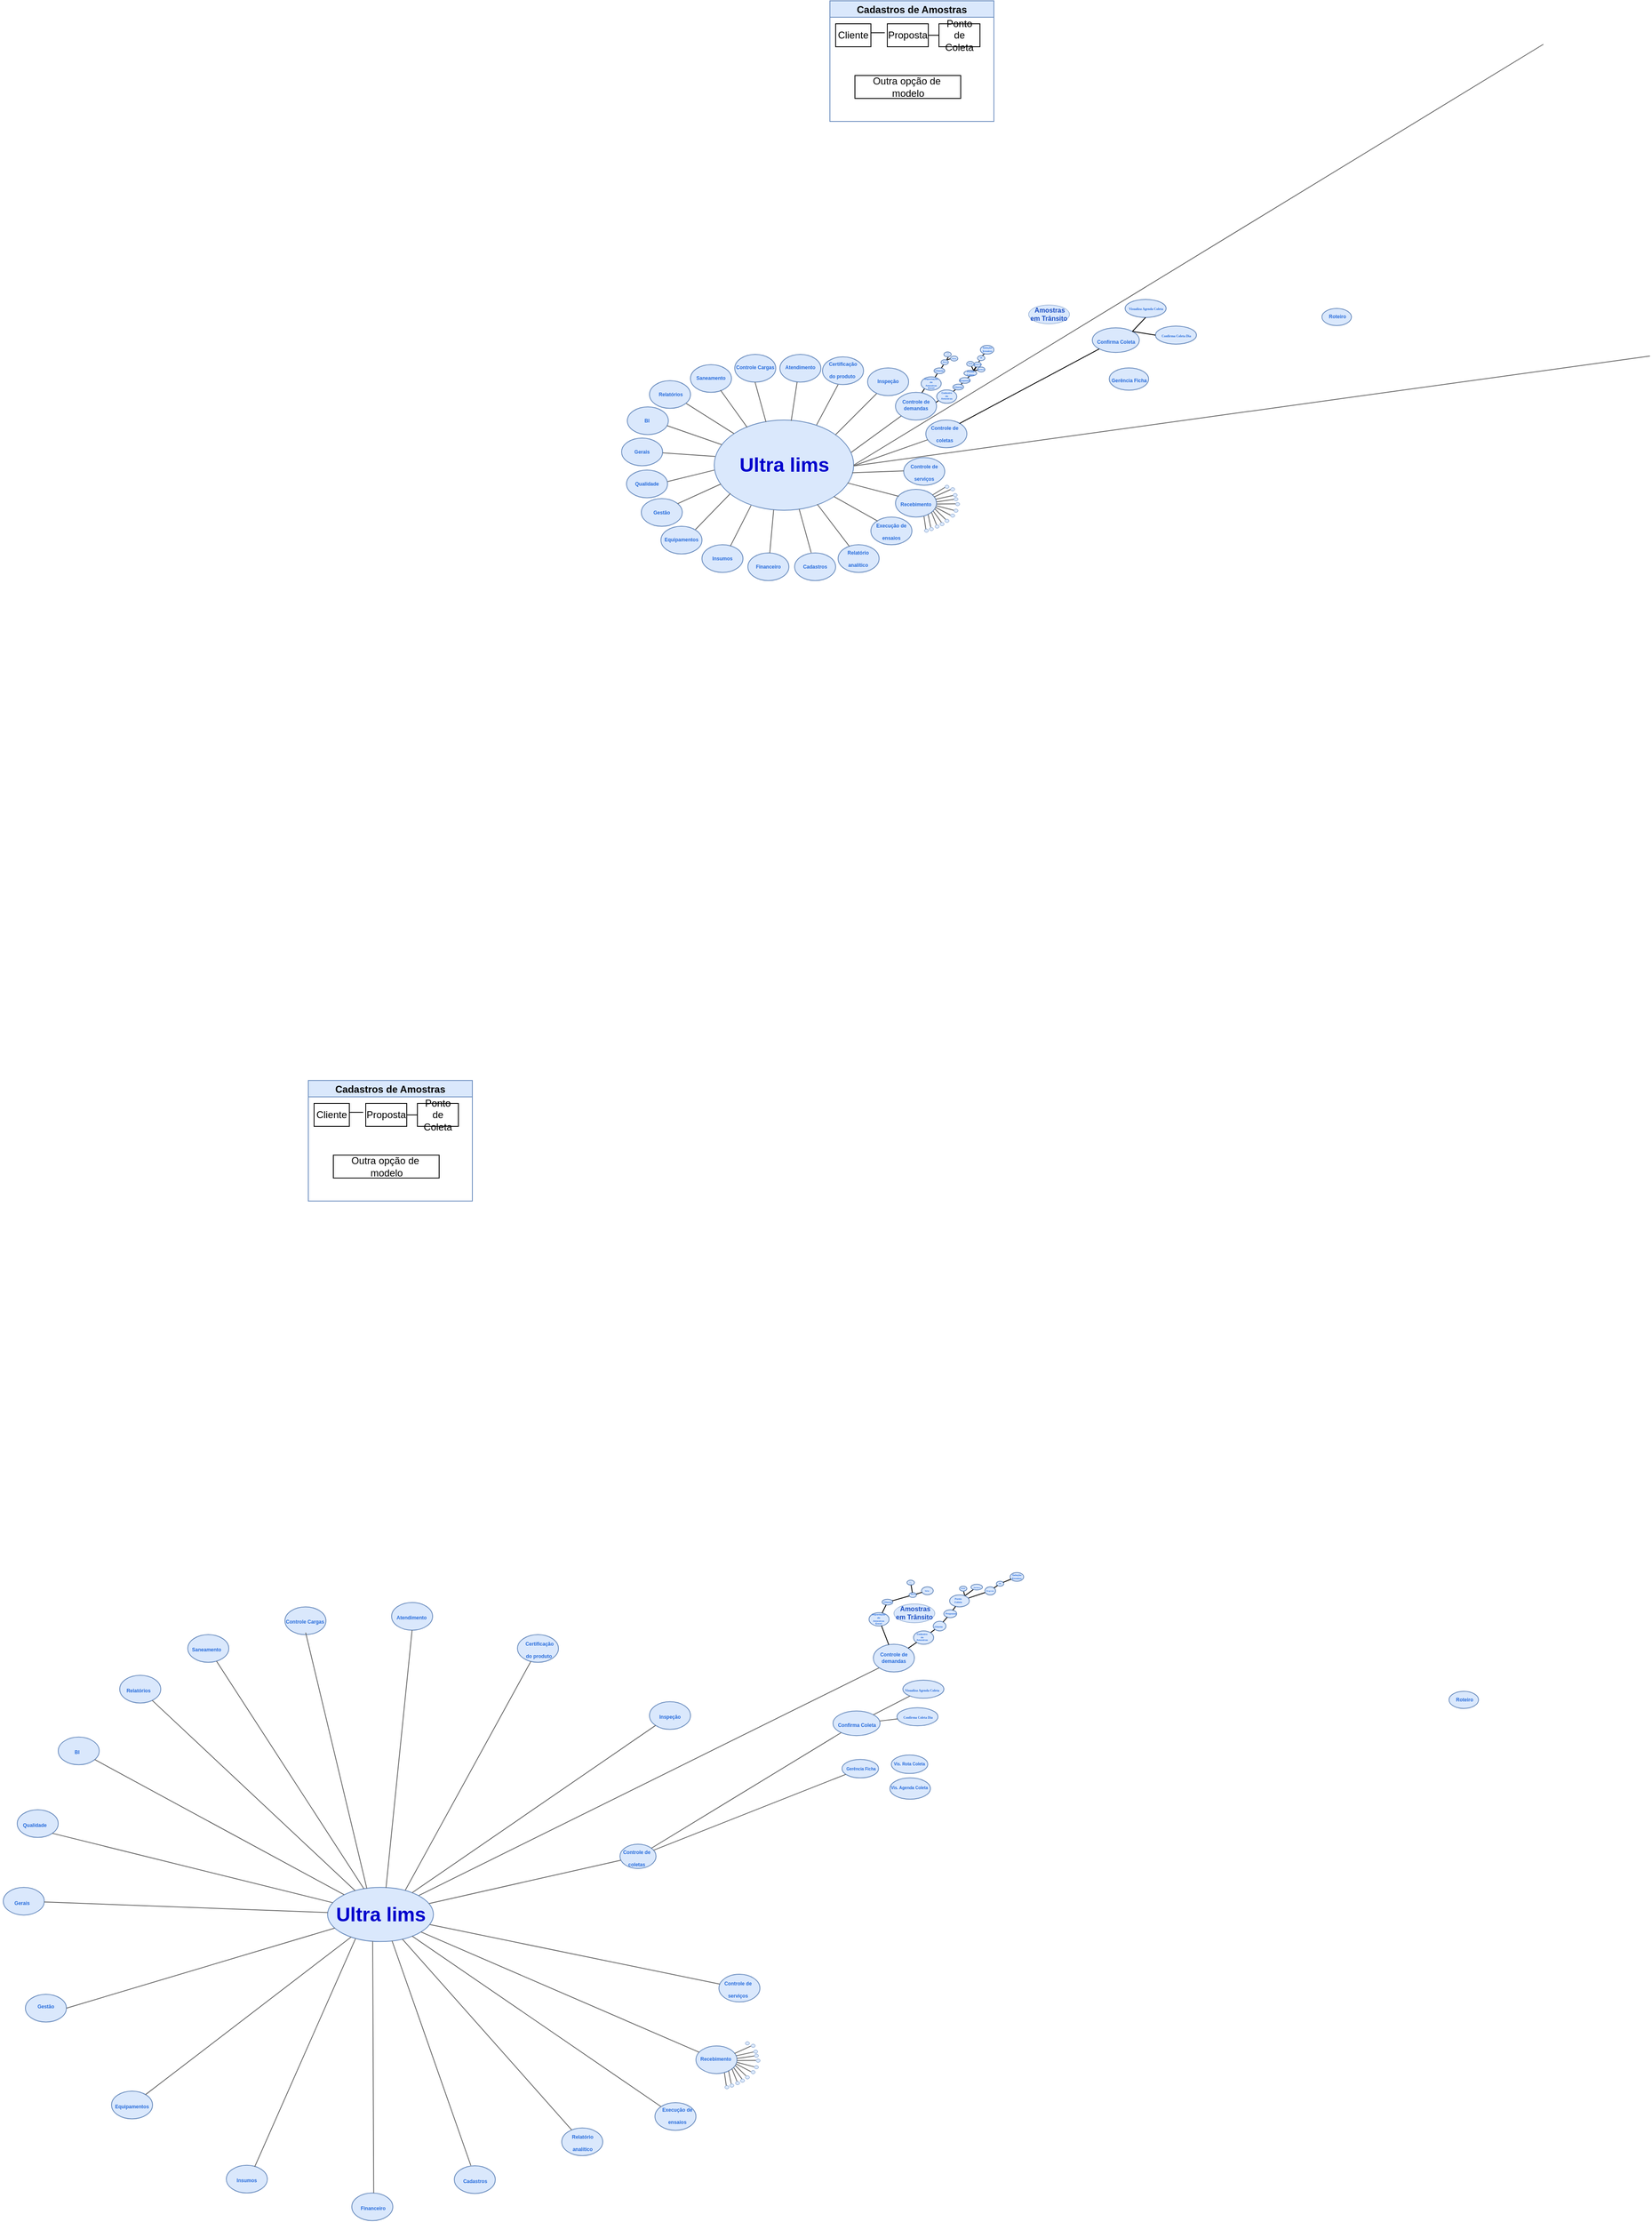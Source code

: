 <mxfile version="24.7.6">
  <diagram name="Página-1" id="Wn8zAbO-QYpouLNqE-SX">
    <mxGraphModel dx="3205" dy="2162" grid="1" gridSize="7" guides="1" tooltips="1" connect="1" arrows="1" fold="1" page="1" pageScale="1" pageWidth="827" pageHeight="1169" background="#ffffff" math="0" shadow="0">
      <root>
        <mxCell id="0" />
        <mxCell id="1" parent="0" />
        <mxCell id="kJXbCNyt75SuMj899tzs-116" value="" style="endArrow=none;html=1;rounded=0;fillColor=#f5f5f5;strokeColor=default;exitX=0.81;exitY=0.083;exitDx=0;exitDy=0;exitPerimeter=0;" parent="1" edge="1">
          <mxGeometry width="50" height="50" relative="1" as="geometry">
            <mxPoint x="615" y="230.64" as="sourcePoint" />
            <mxPoint x="619" y="226.64" as="targetPoint" />
            <Array as="points">
              <mxPoint x="619" y="226.64" />
            </Array>
          </mxGeometry>
        </mxCell>
        <mxCell id="kJXbCNyt75SuMj899tzs-114" value="" style="endArrow=none;html=1;rounded=0;fillColor=#f5f5f5;strokeColor=default;exitX=0.692;exitY=0.235;exitDx=0;exitDy=0;exitPerimeter=0;" parent="1" source="kJXbCNyt75SuMj899tzs-93" target="kJXbCNyt75SuMj899tzs-113" edge="1">
          <mxGeometry width="50" height="50" relative="1" as="geometry">
            <mxPoint x="604" y="249" as="sourcePoint" />
            <mxPoint x="616" y="231" as="targetPoint" />
            <Array as="points" />
          </mxGeometry>
        </mxCell>
        <mxCell id="kJXbCNyt75SuMj899tzs-113" value="" style="ellipse;whiteSpace=wrap;html=1;fillColor=#dae8fc;strokeColor=#6c8ebf;" parent="1" vertex="1">
          <mxGeometry x="610" y="229.51" width="9" height="6" as="geometry" />
        </mxCell>
        <mxCell id="kJXbCNyt75SuMj899tzs-112" value="" style="endArrow=none;html=1;rounded=0;fillColor=#f5f5f5;strokeColor=default;exitX=0.692;exitY=0.235;exitDx=0;exitDy=0;exitPerimeter=0;" parent="1" source="kJXbCNyt75SuMj899tzs-113" edge="1">
          <mxGeometry width="50" height="50" relative="1" as="geometry">
            <mxPoint x="612.496" y="255.068" as="sourcePoint" />
            <mxPoint x="616" y="231" as="targetPoint" />
            <Array as="points" />
          </mxGeometry>
        </mxCell>
        <mxCell id="kJXbCNyt75SuMj899tzs-110" value="" style="endArrow=none;html=1;rounded=0;fillColor=#f5f5f5;strokeColor=default;exitX=0.772;exitY=0.105;exitDx=0;exitDy=0;exitPerimeter=0;entryX=0.342;entryY=1.044;entryDx=0;entryDy=0;entryPerimeter=0;" parent="1" source="kJXbCNyt75SuMj899tzs-93" edge="1">
          <mxGeometry width="50" height="50" relative="1" as="geometry">
            <mxPoint x="599.707" y="247.218" as="sourcePoint" />
            <mxPoint x="602.788" y="242.504" as="targetPoint" />
            <Array as="points" />
          </mxGeometry>
        </mxCell>
        <mxCell id="kJXbCNyt75SuMj899tzs-106" value="" style="endArrow=none;html=1;rounded=0;fillColor=#f5f5f5;strokeColor=default;exitX=0.889;exitY=-0.433;exitDx=0;exitDy=0;exitPerimeter=0;entryX=0.342;entryY=1.044;entryDx=0;entryDy=0;entryPerimeter=0;" parent="1" edge="1">
          <mxGeometry width="50" height="50" relative="1" as="geometry">
            <mxPoint x="605.496" y="248.068" as="sourcePoint" />
            <mxPoint x="608.578" y="243.354" as="targetPoint" />
            <Array as="points" />
          </mxGeometry>
        </mxCell>
        <mxCell id="kJXbCNyt75SuMj899tzs-100" value="" style="endArrow=none;html=1;rounded=0;fillColor=#f5f5f5;strokeColor=default;entryX=0.114;entryY=1.309;entryDx=0;entryDy=0;entryPerimeter=0;exitX=0.765;exitY=0.082;exitDx=0;exitDy=0;exitPerimeter=0;" parent="1" source="kJXbCNyt75SuMj899tzs-93" edge="1">
          <mxGeometry width="50" height="50" relative="1" as="geometry">
            <mxPoint x="605.5" y="249.25" as="sourcePoint" />
            <mxPoint x="611.026" y="246.911" as="targetPoint" />
            <Array as="points" />
          </mxGeometry>
        </mxCell>
        <mxCell id="kJXbCNyt75SuMj899tzs-84" value="" style="endArrow=none;html=1;rounded=0;fillColor=#f5f5f5;strokeColor=default;exitX=0.81;exitY=0.083;exitDx=0;exitDy=0;exitPerimeter=0;" parent="1" edge="1">
          <mxGeometry width="50" height="50" relative="1" as="geometry">
            <mxPoint x="579.545" y="273.854" as="sourcePoint" />
            <mxPoint x="587.45" y="267.25" as="targetPoint" />
            <Array as="points">
              <mxPoint x="580.45" y="274.25" />
            </Array>
          </mxGeometry>
        </mxCell>
        <mxCell id="kJXbCNyt75SuMj899tzs-94" value="" style="endArrow=none;html=1;rounded=0;fillColor=#f5f5f5;strokeColor=default;exitX=0.81;exitY=0.083;exitDx=0;exitDy=0;exitPerimeter=0;" parent="1" edge="1">
          <mxGeometry width="50" height="50" relative="1" as="geometry">
            <mxPoint x="597" y="257.75" as="sourcePoint" />
            <mxPoint x="601" y="253.75" as="targetPoint" />
            <Array as="points">
              <mxPoint x="601" y="253.75" />
            </Array>
          </mxGeometry>
        </mxCell>
        <mxCell id="kJXbCNyt75SuMj899tzs-88" value="" style="endArrow=none;html=1;rounded=0;fillColor=#f5f5f5;strokeColor=default;exitX=0.81;exitY=0.083;exitDx=0;exitDy=0;exitPerimeter=0;" parent="1" edge="1">
          <mxGeometry width="50" height="50" relative="1" as="geometry">
            <mxPoint x="589" y="265.54" as="sourcePoint" />
            <mxPoint x="593" y="261.54" as="targetPoint" />
            <Array as="points">
              <mxPoint x="593" y="261.54" />
            </Array>
          </mxGeometry>
        </mxCell>
        <mxCell id="kJXbCNyt75SuMj899tzs-82" value="" style="endArrow=none;html=1;rounded=0;fillColor=#f5f5f5;strokeColor=default;" parent="1" edge="1">
          <mxGeometry width="50" height="50" relative="1" as="geometry">
            <mxPoint x="558" y="287.56" as="sourcePoint" />
            <mxPoint x="558" y="287.56" as="targetPoint" />
            <Array as="points">
              <mxPoint x="565.75" y="281.97" />
            </Array>
          </mxGeometry>
        </mxCell>
        <mxCell id="kJXbCNyt75SuMj899tzs-65" value="" style="endArrow=none;html=1;rounded=0;fillColor=#f5f5f5;strokeColor=#000000;" parent="1" edge="1">
          <mxGeometry width="50" height="50" relative="1" as="geometry">
            <mxPoint x="572.5" y="234.5" as="sourcePoint" />
            <mxPoint x="574.5" y="231" as="targetPoint" />
            <Array as="points" />
          </mxGeometry>
        </mxCell>
        <mxCell id="kJXbCNyt75SuMj899tzs-72" value="" style="endArrow=none;html=1;rounded=0;fillColor=#f5f5f5;strokeColor=#000000;exitX=0.757;exitY=-0.245;exitDx=0;exitDy=0;exitPerimeter=0;entryX=1.221;entryY=-0.645;entryDx=0;entryDy=0;entryPerimeter=0;" parent="1" source="kJXbCNyt75SuMj899tzs-60" target="kJXbCNyt75SuMj899tzs-60" edge="1">
          <mxGeometry width="50" height="50" relative="1" as="geometry">
            <mxPoint x="581" y="238" as="sourcePoint" />
            <mxPoint x="581.5" y="238" as="targetPoint" />
            <Array as="points" />
          </mxGeometry>
        </mxCell>
        <mxCell id="EWRXOEAjs6uAZaaVGEfP-32" value="" style="endArrow=none;html=1;rounded=0;entryX=0;entryY=1;entryDx=0;entryDy=0;fillColor=#f5f5f5;strokeColor=#666666;exitX=0.978;exitY=0.363;exitDx=0;exitDy=0;exitPerimeter=0;" parent="1" source="9z8tWcFH6EBTSIyHQbGG-1" target="EWRXOEAjs6uAZaaVGEfP-12" edge="1">
          <mxGeometry width="50" height="50" relative="1" as="geometry">
            <mxPoint x="452.69" y="343" as="sourcePoint" />
            <mxPoint x="510.005" y="306.052" as="targetPoint" />
          </mxGeometry>
        </mxCell>
        <mxCell id="kJXbCNyt75SuMj899tzs-12" value="" style="endArrow=none;html=1;rounded=0;fillColor=#f5f5f5;strokeColor=default;" parent="1" edge="1">
          <mxGeometry width="50" height="50" relative="1" as="geometry">
            <mxPoint x="542.25" y="274.68" as="sourcePoint" />
            <mxPoint x="542.25" y="274.68" as="targetPoint" />
            <Array as="points">
              <mxPoint x="547" y="267.34" />
            </Array>
          </mxGeometry>
        </mxCell>
        <mxCell id="kJXbCNyt75SuMj899tzs-55" value="" style="endArrow=none;html=1;rounded=0;fillColor=#f5f5f5;strokeColor=default;" parent="1" edge="1">
          <mxGeometry width="50" height="50" relative="1" as="geometry">
            <mxPoint x="558" y="256.19" as="sourcePoint" />
            <mxPoint x="562" y="249.69" as="targetPoint" />
          </mxGeometry>
        </mxCell>
        <mxCell id="kJXbCNyt75SuMj899tzs-58" value="" style="endArrow=none;html=1;rounded=0;fillColor=#f5f5f5;strokeColor=default;" parent="1" edge="1">
          <mxGeometry width="50" height="50" relative="1" as="geometry">
            <mxPoint x="565.75" y="245.07" as="sourcePoint" />
            <mxPoint x="569.75" y="238.57" as="targetPoint" />
            <Array as="points" />
          </mxGeometry>
        </mxCell>
        <mxCell id="9z8tWcFH6EBTSIyHQbGG-1" value="" style="ellipse;whiteSpace=wrap;html=1;fillColor=#dae8fc;strokeColor=#6c8ebf;" parent="1" vertex="1">
          <mxGeometry x="289" y="308" width="170" height="110" as="geometry" />
        </mxCell>
        <mxCell id="EWRXOEAjs6uAZaaVGEfP-3" value="" style="ellipse;whiteSpace=wrap;html=1;fillColor=#dae8fc;strokeColor=#6c8ebf;" parent="1" vertex="1">
          <mxGeometry x="520" y="353.75" width="50" height="33.75" as="geometry" />
        </mxCell>
        <mxCell id="EWRXOEAjs6uAZaaVGEfP-5" value="Ultra lims" style="text;strokeColor=none;fillColor=none;html=1;fontSize=24;fontStyle=1;verticalAlign=middle;align=center;fontColor=#0000CC;labelBorderColor=none;" parent="1" vertex="1">
          <mxGeometry x="324" y="343" width="100" height="40" as="geometry" />
        </mxCell>
        <mxCell id="EWRXOEAjs6uAZaaVGEfP-6" value="" style="ellipse;whiteSpace=wrap;html=1;fillColor=#dae8fc;strokeColor=#6c8ebf;" parent="1" vertex="1">
          <mxGeometry x="510" y="392.5" width="50" height="33.75" as="geometry" />
        </mxCell>
        <mxCell id="EWRXOEAjs6uAZaaVGEfP-10" value="" style="ellipse;whiteSpace=wrap;html=1;fillColor=#dae8fc;strokeColor=#6c8ebf;" parent="1" vertex="1">
          <mxGeometry x="547" y="308" width="50" height="33.75" as="geometry" />
        </mxCell>
        <mxCell id="EWRXOEAjs6uAZaaVGEfP-12" value="" style="ellipse;whiteSpace=wrap;html=1;fillColor=#dae8fc;strokeColor=#6c8ebf;" parent="1" vertex="1">
          <mxGeometry x="510" y="274.25" width="50" height="33.75" as="geometry" />
        </mxCell>
        <mxCell id="EWRXOEAjs6uAZaaVGEfP-13" value="" style="ellipse;whiteSpace=wrap;html=1;fillColor=#dae8fc;strokeColor=#6c8ebf;" parent="1" vertex="1">
          <mxGeometry x="476" y="244.5" width="50" height="33.75" as="geometry" />
        </mxCell>
        <mxCell id="EWRXOEAjs6uAZaaVGEfP-14" value="" style="ellipse;whiteSpace=wrap;html=1;fillColor=#dae8fc;strokeColor=#6c8ebf;" parent="1" vertex="1">
          <mxGeometry x="480" y="426.25" width="50" height="33.75" as="geometry" />
        </mxCell>
        <mxCell id="EWRXOEAjs6uAZaaVGEfP-15" value="" style="ellipse;whiteSpace=wrap;html=1;fillColor=#dae8fc;strokeColor=#6c8ebf;" parent="1" vertex="1">
          <mxGeometry x="440" y="460" width="50" height="33.75" as="geometry" />
        </mxCell>
        <mxCell id="EWRXOEAjs6uAZaaVGEfP-16" value="" style="ellipse;whiteSpace=wrap;html=1;fillColor=#dae8fc;strokeColor=#6c8ebf;" parent="1" vertex="1">
          <mxGeometry x="387" y="470" width="50" height="33.75" as="geometry" />
        </mxCell>
        <mxCell id="EWRXOEAjs6uAZaaVGEfP-17" value="" style="ellipse;whiteSpace=wrap;html=1;fillColor=#dae8fc;strokeColor=#6c8ebf;" parent="1" vertex="1">
          <mxGeometry x="330" y="470" width="50" height="33.75" as="geometry" />
        </mxCell>
        <mxCell id="EWRXOEAjs6uAZaaVGEfP-18" value="" style="ellipse;whiteSpace=wrap;html=1;fillColor=#dae8fc;strokeColor=#6c8ebf;" parent="1" vertex="1">
          <mxGeometry x="274" y="460" width="50" height="33.75" as="geometry" />
        </mxCell>
        <mxCell id="EWRXOEAjs6uAZaaVGEfP-19" value="" style="ellipse;whiteSpace=wrap;html=1;fillColor=#dae8fc;strokeColor=#6c8ebf;" parent="1" vertex="1">
          <mxGeometry x="224" y="437.5" width="50" height="33.75" as="geometry" />
        </mxCell>
        <mxCell id="EWRXOEAjs6uAZaaVGEfP-20" value="" style="ellipse;whiteSpace=wrap;html=1;fillColor=#dae8fc;strokeColor=#6c8ebf;" parent="1" vertex="1">
          <mxGeometry x="200" y="403.75" width="50" height="33.75" as="geometry" />
        </mxCell>
        <mxCell id="EWRXOEAjs6uAZaaVGEfP-21" value="" style="ellipse;whiteSpace=wrap;html=1;fillColor=#dae8fc;strokeColor=#6c8ebf;" parent="1" vertex="1">
          <mxGeometry x="182" y="369" width="50" height="33.75" as="geometry" />
        </mxCell>
        <mxCell id="EWRXOEAjs6uAZaaVGEfP-22" value="" style="ellipse;whiteSpace=wrap;html=1;fillColor=#dae8fc;strokeColor=#6c8ebf;" parent="1" vertex="1">
          <mxGeometry x="176" y="330" width="50" height="33.75" as="geometry" />
        </mxCell>
        <mxCell id="EWRXOEAjs6uAZaaVGEfP-23" value="" style="ellipse;whiteSpace=wrap;html=1;fillColor=#dae8fc;strokeColor=#6c8ebf;" parent="1" vertex="1">
          <mxGeometry x="183" y="292" width="50" height="33.75" as="geometry" />
        </mxCell>
        <mxCell id="EWRXOEAjs6uAZaaVGEfP-24" value="" style="ellipse;whiteSpace=wrap;html=1;fillColor=#dae8fc;strokeColor=#6c8ebf;" parent="1" vertex="1">
          <mxGeometry x="210" y="260" width="50" height="33.75" as="geometry" />
        </mxCell>
        <mxCell id="EWRXOEAjs6uAZaaVGEfP-25" value="" style="ellipse;whiteSpace=wrap;html=1;fillColor=#dae8fc;strokeColor=#6c8ebf;" parent="1" vertex="1">
          <mxGeometry x="260" y="240.5" width="50" height="33.75" as="geometry" />
        </mxCell>
        <mxCell id="EWRXOEAjs6uAZaaVGEfP-26" value="" style="ellipse;whiteSpace=wrap;html=1;fillColor=#dae8fc;strokeColor=#6c8ebf;" parent="1" vertex="1">
          <mxGeometry x="314" y="228" width="50" height="33.75" as="geometry" />
        </mxCell>
        <mxCell id="EWRXOEAjs6uAZaaVGEfP-27" value="" style="ellipse;whiteSpace=wrap;html=1;fillColor=#dae8fc;strokeColor=#6c8ebf;" parent="1" vertex="1">
          <mxGeometry x="369" y="228" width="50" height="33.75" as="geometry" />
        </mxCell>
        <mxCell id="EWRXOEAjs6uAZaaVGEfP-28" value="" style="ellipse;whiteSpace=wrap;html=1;fillColor=#dae8fc;strokeColor=#6c8ebf;" parent="1" vertex="1">
          <mxGeometry x="421" y="231" width="50" height="33.75" as="geometry" />
        </mxCell>
        <mxCell id="EWRXOEAjs6uAZaaVGEfP-29" value="" style="endArrow=none;html=1;rounded=0;fillColor=#f5f5f5;strokeColor=#666666;" parent="1" edge="1">
          <mxGeometry width="50" height="50" relative="1" as="geometry">
            <mxPoint x="437" y="325.75" as="sourcePoint" />
            <mxPoint x="487" y="275.75" as="targetPoint" />
          </mxGeometry>
        </mxCell>
        <mxCell id="EWRXOEAjs6uAZaaVGEfP-35" value="" style="endArrow=none;html=1;rounded=0;exitX=0.989;exitY=0.584;exitDx=0;exitDy=0;exitPerimeter=0;fillColor=#f5f5f5;strokeColor=#666666;" parent="1" source="9z8tWcFH6EBTSIyHQbGG-1" edge="1">
          <mxGeometry width="50" height="50" relative="1" as="geometry">
            <mxPoint x="460" y="370" as="sourcePoint" />
            <mxPoint x="520" y="370" as="targetPoint" />
          </mxGeometry>
        </mxCell>
        <mxCell id="EWRXOEAjs6uAZaaVGEfP-36" value="" style="endArrow=none;html=1;rounded=0;exitX=0.956;exitY=0.688;exitDx=0;exitDy=0;exitPerimeter=0;fillColor=#f5f5f5;strokeColor=#666666;" parent="1" edge="1">
          <mxGeometry width="50" height="50" relative="1" as="geometry">
            <mxPoint x="451.52" y="384.68" as="sourcePoint" />
            <mxPoint x="514" y="401" as="targetPoint" />
          </mxGeometry>
        </mxCell>
        <mxCell id="EWRXOEAjs6uAZaaVGEfP-37" value="" style="endArrow=none;html=1;rounded=0;exitX=0.956;exitY=0.688;exitDx=0;exitDy=0;exitPerimeter=0;entryX=0;entryY=0;entryDx=0;entryDy=0;fillColor=#f5f5f5;strokeColor=#666666;" parent="1" edge="1">
          <mxGeometry width="50" height="50" relative="1" as="geometry">
            <mxPoint x="434.76" y="401.22" as="sourcePoint" />
            <mxPoint x="488.295" y="431.211" as="targetPoint" />
          </mxGeometry>
        </mxCell>
        <mxCell id="EWRXOEAjs6uAZaaVGEfP-38" value="" style="endArrow=none;html=1;rounded=0;exitX=0.739;exitY=0.942;exitDx=0;exitDy=0;exitPerimeter=0;entryX=0.274;entryY=0.088;entryDx=0;entryDy=0;entryPerimeter=0;fillColor=#f5f5f5;strokeColor=#666666;" parent="1" edge="1">
          <mxGeometry width="50" height="50" relative="1" as="geometry">
            <mxPoint x="414.63" y="410.62" as="sourcePoint" />
            <mxPoint x="453.7" y="461.97" as="targetPoint" />
          </mxGeometry>
        </mxCell>
        <mxCell id="EWRXOEAjs6uAZaaVGEfP-39" value="" style="endArrow=none;html=1;rounded=0;exitX=0.404;exitY=-0.008;exitDx=0;exitDy=0;exitPerimeter=0;entryX=0.609;entryY=0.986;entryDx=0;entryDy=0;entryPerimeter=0;fillColor=#f5f5f5;strokeColor=#666666;" parent="1" source="EWRXOEAjs6uAZaaVGEfP-16" target="9z8tWcFH6EBTSIyHQbGG-1" edge="1">
          <mxGeometry width="50" height="50" relative="1" as="geometry">
            <mxPoint x="410" y="480" as="sourcePoint" />
            <mxPoint x="393" y="420" as="targetPoint" />
          </mxGeometry>
        </mxCell>
        <mxCell id="EWRXOEAjs6uAZaaVGEfP-42" value="" style="endArrow=none;html=1;rounded=0;entryX=0.426;entryY=0.995;entryDx=0;entryDy=0;entryPerimeter=0;exitX=0.534;exitY=-0.001;exitDx=0;exitDy=0;exitPerimeter=0;fillColor=#f5f5f5;strokeColor=#666666;" parent="1" source="EWRXOEAjs6uAZaaVGEfP-17" target="9z8tWcFH6EBTSIyHQbGG-1" edge="1">
          <mxGeometry width="50" height="50" relative="1" as="geometry">
            <mxPoint x="355.94" y="486.93" as="sourcePoint" />
            <mxPoint x="354.07" y="418.0" as="targetPoint" />
          </mxGeometry>
        </mxCell>
        <mxCell id="EWRXOEAjs6uAZaaVGEfP-43" value="" style="endArrow=none;html=1;rounded=0;exitX=0.264;exitY=0.946;exitDx=0;exitDy=0;exitPerimeter=0;entryX=0.692;entryY=0.054;entryDx=0;entryDy=0;entryPerimeter=0;fillColor=#f5f5f5;strokeColor=#666666;" parent="1" source="9z8tWcFH6EBTSIyHQbGG-1" target="EWRXOEAjs6uAZaaVGEfP-18" edge="1">
          <mxGeometry width="50" height="50" relative="1" as="geometry">
            <mxPoint x="336.45" y="405.67" as="sourcePoint" />
            <mxPoint x="310" y="459.996" as="targetPoint" />
          </mxGeometry>
        </mxCell>
        <mxCell id="EWRXOEAjs6uAZaaVGEfP-44" value="" style="endArrow=none;html=1;rounded=0;exitX=0.104;exitY=0.823;exitDx=0;exitDy=0;exitPerimeter=0;entryX=0.692;entryY=0.054;entryDx=0;entryDy=0;entryPerimeter=0;fillColor=#f5f5f5;strokeColor=#666666;" parent="1" edge="1">
          <mxGeometry width="50" height="50" relative="1" as="geometry">
            <mxPoint x="308.68" y="397.53" as="sourcePoint" />
            <mxPoint x="266" y="441.5" as="targetPoint" />
          </mxGeometry>
        </mxCell>
        <mxCell id="EWRXOEAjs6uAZaaVGEfP-45" value="" style="endArrow=none;html=1;rounded=0;exitX=0.047;exitY=0.709;exitDx=0;exitDy=0;exitPerimeter=0;entryX=0.888;entryY=0.184;entryDx=0;entryDy=0;entryPerimeter=0;fillColor=#f5f5f5;strokeColor=#666666;" parent="1" source="9z8tWcFH6EBTSIyHQbGG-1" target="EWRXOEAjs6uAZaaVGEfP-20" edge="1">
          <mxGeometry width="50" height="50" relative="1" as="geometry">
            <mxPoint x="302.68" y="369" as="sourcePoint" />
            <mxPoint x="260" y="412.97" as="targetPoint" />
          </mxGeometry>
        </mxCell>
        <mxCell id="EWRXOEAjs6uAZaaVGEfP-46" value="" style="endArrow=none;html=1;rounded=0;exitX=0;exitY=0.555;exitDx=0;exitDy=0;exitPerimeter=0;entryX=0.888;entryY=0.184;entryDx=0;entryDy=0;entryPerimeter=0;fillColor=#f5f5f5;strokeColor=#666666;" parent="1" source="9z8tWcFH6EBTSIyHQbGG-1" edge="1">
          <mxGeometry width="50" height="50" relative="1" as="geometry">
            <mxPoint x="285" y="359" as="sourcePoint" />
            <mxPoint x="232" y="383" as="targetPoint" />
          </mxGeometry>
        </mxCell>
        <mxCell id="EWRXOEAjs6uAZaaVGEfP-47" value="" style="endArrow=none;html=1;rounded=0;exitX=0.006;exitY=0.403;exitDx=0;exitDy=0;exitPerimeter=0;entryX=0.888;entryY=0.184;entryDx=0;entryDy=0;entryPerimeter=0;fillColor=#f5f5f5;strokeColor=#666666;" parent="1" source="9z8tWcFH6EBTSIyHQbGG-1" edge="1">
          <mxGeometry width="50" height="50" relative="1" as="geometry">
            <mxPoint x="283" y="334" as="sourcePoint" />
            <mxPoint x="226" y="348" as="targetPoint" />
          </mxGeometry>
        </mxCell>
        <mxCell id="EWRXOEAjs6uAZaaVGEfP-48" value="" style="endArrow=none;html=1;rounded=0;entryX=0.991;entryY=0.649;entryDx=0;entryDy=0;entryPerimeter=0;fillColor=#f5f5f5;strokeColor=#666666;" parent="1" edge="1">
          <mxGeometry width="50" height="50" relative="1" as="geometry">
            <mxPoint x="298.094" y="338.004" as="sourcePoint" />
            <mxPoint x="231.55" y="314.904" as="targetPoint" />
          </mxGeometry>
        </mxCell>
        <mxCell id="EWRXOEAjs6uAZaaVGEfP-49" value="" style="endArrow=none;html=1;rounded=0;entryX=0.897;entryY=0.825;entryDx=0;entryDy=0;entryPerimeter=0;fillColor=#f5f5f5;strokeColor=#666666;" parent="1" edge="1">
          <mxGeometry width="50" height="50" relative="1" as="geometry">
            <mxPoint x="313.139" y="324.605" as="sourcePoint" />
            <mxPoint x="254.85" y="287.844" as="targetPoint" />
          </mxGeometry>
        </mxCell>
        <mxCell id="EWRXOEAjs6uAZaaVGEfP-50" value="" style="endArrow=none;html=1;rounded=0;entryX=0.772;entryY=0.921;entryDx=0;entryDy=0;entryPerimeter=0;exitX=0.248;exitY=0.081;exitDx=0;exitDy=0;exitPerimeter=0;fillColor=#f5f5f5;strokeColor=#666666;" parent="1" edge="1">
          <mxGeometry width="50" height="50" relative="1" as="geometry">
            <mxPoint x="329.16" y="316.91" as="sourcePoint" />
            <mxPoint x="296.6" y="271.584" as="targetPoint" />
          </mxGeometry>
        </mxCell>
        <mxCell id="EWRXOEAjs6uAZaaVGEfP-51" value="" style="endArrow=none;html=1;rounded=0;entryX=0.772;entryY=0.921;entryDx=0;entryDy=0;entryPerimeter=0;exitX=0.371;exitY=0.022;exitDx=0;exitDy=0;exitPerimeter=0;fillColor=#f5f5f5;strokeColor=#666666;" parent="1" source="9z8tWcFH6EBTSIyHQbGG-1" edge="1">
          <mxGeometry width="50" height="50" relative="1" as="geometry">
            <mxPoint x="371.28" y="307.08" as="sourcePoint" />
            <mxPoint x="338.72" y="261.754" as="targetPoint" />
          </mxGeometry>
        </mxCell>
        <mxCell id="EWRXOEAjs6uAZaaVGEfP-52" value="" style="endArrow=none;html=1;rounded=0;entryX=0.772;entryY=0.921;entryDx=0;entryDy=0;entryPerimeter=0;exitX=0.552;exitY=0.009;exitDx=0;exitDy=0;exitPerimeter=0;fillColor=#f5f5f5;strokeColor=#666666;" parent="1" source="9z8tWcFH6EBTSIyHQbGG-1" edge="1">
          <mxGeometry width="50" height="50" relative="1" as="geometry">
            <mxPoint x="403.28" y="310" as="sourcePoint" />
            <mxPoint x="390" y="261.754" as="targetPoint" />
          </mxGeometry>
        </mxCell>
        <mxCell id="EWRXOEAjs6uAZaaVGEfP-53" value="" style="endArrow=none;html=1;rounded=0;entryX=0.772;entryY=0.921;entryDx=0;entryDy=0;entryPerimeter=0;exitX=0.734;exitY=0.054;exitDx=0;exitDy=0;exitPerimeter=0;fillColor=#f5f5f5;strokeColor=#666666;" parent="1" source="9z8tWcFH6EBTSIyHQbGG-1" edge="1">
          <mxGeometry width="50" height="50" relative="1" as="geometry">
            <mxPoint x="433" y="312" as="sourcePoint" />
            <mxPoint x="440" y="264.754" as="targetPoint" />
          </mxGeometry>
        </mxCell>
        <mxCell id="w_Sj20pO337NV9_aWvqa-4" value="&lt;font size=&quot;1&quot; style=&quot;&quot; color=&quot;#246adb&quot;&gt;&lt;b style=&quot;font-size: 6px;&quot;&gt;Certificação do&amp;nbsp;produto&amp;nbsp;&lt;/b&gt;&lt;/font&gt;" style="text;strokeColor=none;fillColor=none;html=1;verticalAlign=middle;align=center;whiteSpace=wrap;" parent="1" vertex="1">
          <mxGeometry x="419" y="228.38" width="54" height="33.37" as="geometry" />
        </mxCell>
        <mxCell id="w_Sj20pO337NV9_aWvqa-5" value="&lt;font color=&quot;#246adb&quot;&gt;&lt;span style=&quot;font-size: 6px;&quot;&gt;&lt;b&gt;Inspeção&lt;/b&gt;&lt;/span&gt;&lt;/font&gt;" style="text;strokeColor=none;fillColor=none;html=1;verticalAlign=middle;align=center;whiteSpace=wrap;" parent="1" vertex="1">
          <mxGeometry x="474" y="242.5" width="54" height="33.37" as="geometry" />
        </mxCell>
        <mxCell id="w_Sj20pO337NV9_aWvqa-6" value="&lt;font style=&quot;font-size: 6px;&quot; color=&quot;#246adb&quot;&gt;&lt;span style=&quot;font-size: 6px;&quot;&gt;&lt;b style=&quot;font-size: 6px;&quot;&gt;Controle de demandas&lt;/b&gt;&lt;/span&gt;&lt;/font&gt;" style="text;strokeColor=none;fillColor=none;html=1;verticalAlign=middle;align=center;whiteSpace=wrap;fontSize=6;" parent="1" vertex="1">
          <mxGeometry x="510" y="280" width="50" height="20" as="geometry" />
        </mxCell>
        <mxCell id="w_Sj20pO337NV9_aWvqa-7" value="&lt;font color=&quot;#246adb&quot;&gt;&lt;span style=&quot;font-size: 6px;&quot;&gt;&lt;b&gt;Controle de coletas&lt;/b&gt;&lt;/span&gt;&lt;/font&gt;" style="text;strokeColor=none;fillColor=none;html=1;verticalAlign=middle;align=center;whiteSpace=wrap;" parent="1" vertex="1">
          <mxGeometry x="543" y="306.62" width="54" height="33.37" as="geometry" />
        </mxCell>
        <mxCell id="w_Sj20pO337NV9_aWvqa-8" value="&lt;font color=&quot;#246adb&quot;&gt;&lt;span style=&quot;font-size: 6px;&quot;&gt;&lt;b&gt;Controle de serviços&lt;/b&gt;&lt;/span&gt;&lt;/font&gt;" style="text;strokeColor=none;fillColor=none;html=1;verticalAlign=middle;align=center;whiteSpace=wrap;" parent="1" vertex="1">
          <mxGeometry x="518" y="353.75" width="54" height="33.37" as="geometry" />
        </mxCell>
        <mxCell id="w_Sj20pO337NV9_aWvqa-9" value="&lt;font color=&quot;#246adb&quot;&gt;&lt;span style=&quot;font-size: 6px;&quot;&gt;&lt;b&gt;Atendimento&lt;/b&gt;&lt;/span&gt;&lt;/font&gt;" style="text;strokeColor=none;fillColor=none;html=1;verticalAlign=middle;align=center;whiteSpace=wrap;" parent="1" vertex="1">
          <mxGeometry x="367" y="225.63" width="54" height="33.37" as="geometry" />
        </mxCell>
        <mxCell id="w_Sj20pO337NV9_aWvqa-10" value="&lt;font color=&quot;#246adb&quot;&gt;&lt;span style=&quot;font-size: 6px;&quot;&gt;&lt;b&gt;Recebimento&lt;/b&gt;&lt;/span&gt;&lt;/font&gt;" style="text;strokeColor=none;fillColor=none;html=1;verticalAlign=middle;align=center;whiteSpace=wrap;" parent="1" vertex="1">
          <mxGeometry x="515" y="399.5" width="40" height="18.5" as="geometry" />
        </mxCell>
        <mxCell id="w_Sj20pO337NV9_aWvqa-11" value="&lt;font color=&quot;#246adb&quot;&gt;&lt;span style=&quot;font-size: 6px;&quot;&gt;&lt;b&gt;Execução de ensaios&lt;/b&gt;&lt;/span&gt;&lt;/font&gt;" style="text;strokeColor=none;fillColor=none;html=1;verticalAlign=middle;align=center;whiteSpace=wrap;" parent="1" vertex="1">
          <mxGeometry x="478" y="424.87" width="54" height="33.37" as="geometry" />
        </mxCell>
        <mxCell id="w_Sj20pO337NV9_aWvqa-12" value="&lt;font color=&quot;#246adb&quot;&gt;&lt;span style=&quot;font-size: 6px;&quot;&gt;&lt;b&gt;Relatório analítico&lt;/b&gt;&lt;/span&gt;&lt;/font&gt;" style="text;strokeColor=none;fillColor=none;html=1;verticalAlign=middle;align=center;whiteSpace=wrap;" parent="1" vertex="1">
          <mxGeometry x="440" y="459.38" width="49" height="31.62" as="geometry" />
        </mxCell>
        <mxCell id="w_Sj20pO337NV9_aWvqa-13" value="&lt;font color=&quot;#246adb&quot;&gt;&lt;span style=&quot;font-size: 6px;&quot;&gt;&lt;b&gt;Cadastros&lt;/b&gt;&lt;/span&gt;&lt;/font&gt;" style="text;strokeColor=none;fillColor=none;html=1;verticalAlign=middle;align=center;whiteSpace=wrap;" parent="1" vertex="1">
          <mxGeometry x="385" y="468.38" width="54" height="33.37" as="geometry" />
        </mxCell>
        <mxCell id="w_Sj20pO337NV9_aWvqa-14" value="&lt;font color=&quot;#246adb&quot;&gt;&lt;span style=&quot;font-size: 6px;&quot;&gt;&lt;b&gt;Financeiro&lt;/b&gt;&lt;/span&gt;&lt;/font&gt;" style="text;strokeColor=none;fillColor=none;html=1;verticalAlign=middle;align=center;whiteSpace=wrap;" parent="1" vertex="1">
          <mxGeometry x="328" y="468" width="54" height="33.37" as="geometry" />
        </mxCell>
        <mxCell id="w_Sj20pO337NV9_aWvqa-15" value="&lt;font color=&quot;#246adb&quot;&gt;&lt;span style=&quot;font-size: 6px;&quot;&gt;&lt;b&gt;Insumos&lt;/b&gt;&lt;/span&gt;&lt;/font&gt;" style="text;strokeColor=none;fillColor=none;html=1;verticalAlign=middle;align=center;whiteSpace=wrap;" parent="1" vertex="1">
          <mxGeometry x="272" y="458.63" width="54" height="33.37" as="geometry" />
        </mxCell>
        <mxCell id="w_Sj20pO337NV9_aWvqa-16" value="&lt;font color=&quot;#246adb&quot;&gt;&lt;span style=&quot;font-size: 6px;&quot;&gt;&lt;b&gt;Equipamentos&lt;/b&gt;&lt;/span&gt;&lt;/font&gt;" style="text;strokeColor=none;fillColor=none;html=1;verticalAlign=middle;align=center;whiteSpace=wrap;" parent="1" vertex="1">
          <mxGeometry x="222" y="435.63" width="54" height="33.37" as="geometry" />
        </mxCell>
        <mxCell id="w_Sj20pO337NV9_aWvqa-17" value="&lt;font color=&quot;#246adb&quot;&gt;&lt;span style=&quot;font-size: 6px;&quot;&gt;&lt;b&gt;Gestão&lt;/b&gt;&lt;/span&gt;&lt;/font&gt;" style="text;strokeColor=none;fillColor=none;html=1;verticalAlign=middle;align=center;whiteSpace=wrap;" parent="1" vertex="1">
          <mxGeometry x="198" y="402.26" width="54" height="33.37" as="geometry" />
        </mxCell>
        <mxCell id="w_Sj20pO337NV9_aWvqa-18" value="&lt;font color=&quot;#246adb&quot;&gt;&lt;span style=&quot;font-size: 6px;&quot;&gt;&lt;b&gt;Qualidade&lt;/b&gt;&lt;/span&gt;&lt;/font&gt;" style="text;strokeColor=none;fillColor=none;html=1;verticalAlign=middle;align=center;whiteSpace=wrap;" parent="1" vertex="1">
          <mxGeometry x="180" y="366.89" width="54" height="33.37" as="geometry" />
        </mxCell>
        <mxCell id="w_Sj20pO337NV9_aWvqa-19" value="&lt;font color=&quot;#246adb&quot;&gt;&lt;span style=&quot;font-size: 6px;&quot;&gt;&lt;b&gt;Gerais&lt;/b&gt;&lt;/span&gt;&lt;/font&gt;" style="text;strokeColor=none;fillColor=none;html=1;verticalAlign=middle;align=center;whiteSpace=wrap;" parent="1" vertex="1">
          <mxGeometry x="174" y="328" width="54" height="33.37" as="geometry" />
        </mxCell>
        <mxCell id="w_Sj20pO337NV9_aWvqa-20" value="&lt;font color=&quot;#246adb&quot;&gt;&lt;span style=&quot;font-size: 6px;&quot;&gt;&lt;b&gt;BI&lt;/b&gt;&lt;/span&gt;&lt;/font&gt;" style="text;strokeColor=none;fillColor=none;html=1;verticalAlign=middle;align=center;whiteSpace=wrap;" parent="1" vertex="1">
          <mxGeometry x="180" y="289.88" width="54" height="33.37" as="geometry" />
        </mxCell>
        <mxCell id="w_Sj20pO337NV9_aWvqa-21" value="&lt;font color=&quot;#246adb&quot;&gt;&lt;span style=&quot;font-size: 6px;&quot;&gt;&lt;b&gt;Relatórios&lt;/b&gt;&lt;/span&gt;&lt;/font&gt;" style="text;strokeColor=none;fillColor=none;html=1;verticalAlign=middle;align=center;whiteSpace=wrap;" parent="1" vertex="1">
          <mxGeometry x="209" y="258.51" width="54" height="33.37" as="geometry" />
        </mxCell>
        <mxCell id="w_Sj20pO337NV9_aWvqa-22" value="&lt;font color=&quot;#246adb&quot;&gt;&lt;span style=&quot;font-size: 6px;&quot;&gt;&lt;b&gt;Saneamento&lt;/b&gt;&lt;/span&gt;&lt;/font&gt;" style="text;strokeColor=none;fillColor=none;html=1;verticalAlign=middle;align=center;whiteSpace=wrap;" parent="1" vertex="1">
          <mxGeometry x="258" y="237.88" width="54" height="33.37" as="geometry" />
        </mxCell>
        <mxCell id="w_Sj20pO337NV9_aWvqa-23" value="&lt;font color=&quot;#246adb&quot;&gt;&lt;span style=&quot;font-size: 6px;&quot;&gt;&lt;b&gt;Controle Cargas&lt;/b&gt;&lt;/span&gt;&lt;/font&gt;" style="text;strokeColor=none;fillColor=none;html=1;verticalAlign=middle;align=center;whiteSpace=wrap;" parent="1" vertex="1">
          <mxGeometry x="312" y="225.14" width="54" height="33.37" as="geometry" />
        </mxCell>
        <mxCell id="w_Sj20pO337NV9_aWvqa-27" value="" style="endArrow=none;html=1;rounded=0;fillColor=#f5f5f5;strokeColor=#666666;exitX=1;exitY=0.5;exitDx=0;exitDy=0;" parent="1" edge="1">
          <mxGeometry width="50" height="50" relative="1" as="geometry">
            <mxPoint x="560.0" y="410.375" as="sourcePoint" />
            <mxPoint x="583" y="410.12" as="targetPoint" />
          </mxGeometry>
        </mxCell>
        <mxCell id="w_Sj20pO337NV9_aWvqa-28" value="" style="endArrow=none;html=1;rounded=0;fillColor=#f5f5f5;strokeColor=#666666;exitX=0.974;exitY=0.648;exitDx=0;exitDy=0;exitPerimeter=0;" parent="1" source="EWRXOEAjs6uAZaaVGEfP-6" edge="1">
          <mxGeometry width="50" height="50" relative="1" as="geometry">
            <mxPoint x="566" y="417.903" as="sourcePoint" />
            <mxPoint x="576.9" y="423.87" as="targetPoint" />
          </mxGeometry>
        </mxCell>
        <mxCell id="w_Sj20pO337NV9_aWvqa-29" value="" style="endArrow=none;html=1;rounded=0;fillColor=#f5f5f5;strokeColor=#666666;exitX=0.795;exitY=0.932;exitDx=0;exitDy=0;exitPerimeter=0;" parent="1" edge="1">
          <mxGeometry width="50" height="50" relative="1" as="geometry">
            <mxPoint x="549.75" y="422.955" as="sourcePoint" />
            <mxPoint x="553" y="438.5" as="targetPoint" />
          </mxGeometry>
        </mxCell>
        <mxCell id="w_Sj20pO337NV9_aWvqa-30" value="" style="endArrow=none;html=1;rounded=0;fillColor=#f5f5f5;strokeColor=#666666;exitX=0.977;exitY=0.359;exitDx=0;exitDy=0;exitPerimeter=0;" parent="1" edge="1">
          <mxGeometry width="50" height="50" relative="1" as="geometry">
            <mxPoint x="558.85" y="404.616" as="sourcePoint" />
            <mxPoint x="580" y="400" as="targetPoint" />
          </mxGeometry>
        </mxCell>
        <mxCell id="w_Sj20pO337NV9_aWvqa-31" value="" style="endArrow=none;html=1;rounded=0;fillColor=#f5f5f5;strokeColor=#666666;" parent="1" edge="1">
          <mxGeometry width="50" height="50" relative="1" as="geometry">
            <mxPoint x="560" y="407.75" as="sourcePoint" />
            <mxPoint x="581" y="404.75" as="targetPoint" />
          </mxGeometry>
        </mxCell>
        <mxCell id="w_Sj20pO337NV9_aWvqa-34" value="" style="endArrow=none;html=1;rounded=0;fillColor=#f5f5f5;strokeColor=#666666;" parent="1" edge="1">
          <mxGeometry width="50" height="50" relative="1" as="geometry">
            <mxPoint x="557" y="401.75" as="sourcePoint" />
            <mxPoint x="577" y="392.74" as="targetPoint" />
          </mxGeometry>
        </mxCell>
        <mxCell id="w_Sj20pO337NV9_aWvqa-35" value="" style="endArrow=none;html=1;rounded=0;fillColor=#f5f5f5;strokeColor=#666666;" parent="1" edge="1">
          <mxGeometry width="50" height="50" relative="1" as="geometry">
            <mxPoint x="560" y="412.52" as="sourcePoint" />
            <mxPoint x="581" y="418" as="targetPoint" />
          </mxGeometry>
        </mxCell>
        <mxCell id="w_Sj20pO337NV9_aWvqa-36" value="" style="endArrow=none;html=1;rounded=0;fillColor=#f5f5f5;strokeColor=#666666;entryX=0.97;entryY=1.086;entryDx=0;entryDy=0;entryPerimeter=0;" parent="1" target="w_Sj20pO337NV9_aWvqa-8" edge="1">
          <mxGeometry width="50" height="50" relative="1" as="geometry">
            <mxPoint x="555" y="399.5" as="sourcePoint" />
            <mxPoint x="575" y="387" as="targetPoint" />
          </mxGeometry>
        </mxCell>
        <mxCell id="w_Sj20pO337NV9_aWvqa-40" value="" style="endArrow=none;html=1;rounded=0;fillColor=#f5f5f5;strokeColor=#666666;" parent="1" edge="1">
          <mxGeometry width="50" height="50" relative="1" as="geometry">
            <mxPoint x="556" y="419" as="sourcePoint" />
            <mxPoint x="566" y="432.75" as="targetPoint" />
          </mxGeometry>
        </mxCell>
        <mxCell id="w_Sj20pO337NV9_aWvqa-41" value="" style="endArrow=none;html=1;rounded=0;fillColor=#f5f5f5;strokeColor=#666666;" parent="1" edge="1">
          <mxGeometry width="50" height="50" relative="1" as="geometry">
            <mxPoint x="553.9" y="420.5" as="sourcePoint" />
            <mxPoint x="560" y="435.63" as="targetPoint" />
            <Array as="points">
              <mxPoint x="560" y="435.63" />
            </Array>
          </mxGeometry>
        </mxCell>
        <mxCell id="w_Sj20pO337NV9_aWvqa-42" value="" style="endArrow=none;html=1;rounded=0;fillColor=#f5f5f5;strokeColor=#666666;exitX=0.938;exitY=0.735;exitDx=0;exitDy=0;exitPerimeter=0;" parent="1" edge="1">
          <mxGeometry width="50" height="50" relative="1" as="geometry">
            <mxPoint x="557.9" y="416.306" as="sourcePoint" />
            <mxPoint x="571" y="429" as="targetPoint" />
          </mxGeometry>
        </mxCell>
        <mxCell id="w_Sj20pO337NV9_aWvqa-43" value="" style="endArrow=none;html=1;rounded=0;fillColor=#f5f5f5;strokeColor=#666666;exitX=0.754;exitY=0.942;exitDx=0;exitDy=0;exitPerimeter=0;" parent="1" edge="1">
          <mxGeometry width="50" height="50" relative="1" as="geometry">
            <mxPoint x="544.7" y="425.293" as="sourcePoint" />
            <mxPoint x="547" y="441" as="targetPoint" />
          </mxGeometry>
        </mxCell>
        <mxCell id="w_Sj20pO337NV9_aWvqa-45" value="" style="ellipse;whiteSpace=wrap;html=1;fillColor=#dae8fc;strokeColor=#6c8ebf;strokeWidth=0.5;" parent="1" vertex="1">
          <mxGeometry x="570" y="387.12" width="5" height="4" as="geometry" />
        </mxCell>
        <mxCell id="w_Sj20pO337NV9_aWvqa-47" value="" style="ellipse;whiteSpace=wrap;html=1;fillColor=#dae8fc;strokeColor=#6c8ebf;strokeWidth=0.5;" parent="1" vertex="1">
          <mxGeometry x="577" y="390.12" width="5" height="4" as="geometry" />
        </mxCell>
        <mxCell id="w_Sj20pO337NV9_aWvqa-48" value="" style="ellipse;whiteSpace=wrap;html=1;fillColor=#dae8fc;strokeColor=#6c8ebf;strokeWidth=0.5;" parent="1" vertex="1">
          <mxGeometry x="580" y="397.26" width="5" height="4" as="geometry" />
        </mxCell>
        <mxCell id="w_Sj20pO337NV9_aWvqa-49" value="" style="ellipse;whiteSpace=wrap;html=1;fillColor=#dae8fc;strokeColor=#6c8ebf;strokeWidth=0.5;" parent="1" vertex="1">
          <mxGeometry x="583" y="408.26" width="5" height="4" as="geometry" />
        </mxCell>
        <mxCell id="w_Sj20pO337NV9_aWvqa-50" value="" style="ellipse;whiteSpace=wrap;html=1;fillColor=#dae8fc;strokeColor=#6c8ebf;strokeWidth=0.5;" parent="1" vertex="1">
          <mxGeometry x="581" y="402.26" width="5" height="4" as="geometry" />
        </mxCell>
        <mxCell id="w_Sj20pO337NV9_aWvqa-51" value="" style="ellipse;whiteSpace=wrap;html=1;fillColor=#dae8fc;strokeColor=#6c8ebf;strokeWidth=0.5;" parent="1" vertex="1">
          <mxGeometry x="581" y="416.26" width="5" height="4" as="geometry" />
        </mxCell>
        <mxCell id="w_Sj20pO337NV9_aWvqa-52" value="" style="ellipse;whiteSpace=wrap;html=1;fillColor=#dae8fc;strokeColor=#6c8ebf;strokeWidth=0.5;" parent="1" vertex="1">
          <mxGeometry x="577" y="422.26" width="5" height="4" as="geometry" />
        </mxCell>
        <mxCell id="w_Sj20pO337NV9_aWvqa-54" value="" style="ellipse;whiteSpace=wrap;html=1;fillColor=#dae8fc;strokeColor=#6c8ebf;strokeWidth=0.5;" parent="1" vertex="1">
          <mxGeometry x="564" y="432.63" width="5" height="4" as="geometry" />
        </mxCell>
        <mxCell id="w_Sj20pO337NV9_aWvqa-55" value="" style="ellipse;whiteSpace=wrap;html=1;fillColor=#dae8fc;strokeColor=#6c8ebf;strokeWidth=0.5;" parent="1" vertex="1">
          <mxGeometry x="558" y="435.63" width="5" height="4" as="geometry" />
        </mxCell>
        <mxCell id="w_Sj20pO337NV9_aWvqa-56" value="" style="ellipse;whiteSpace=wrap;html=1;fillColor=#dae8fc;strokeColor=#6c8ebf;strokeWidth=0.5;" parent="1" vertex="1">
          <mxGeometry x="551" y="438.63" width="5" height="4" as="geometry" />
        </mxCell>
        <mxCell id="w_Sj20pO337NV9_aWvqa-57" value="" style="ellipse;whiteSpace=wrap;html=1;fillColor=#dae8fc;strokeColor=#6c8ebf;strokeWidth=0.5;" parent="1" vertex="1">
          <mxGeometry x="545" y="440.63" width="5" height="4" as="geometry" />
        </mxCell>
        <mxCell id="w_Sj20pO337NV9_aWvqa-58" value="" style="ellipse;whiteSpace=wrap;html=1;fillColor=#dae8fc;strokeColor=#6c8ebf;strokeWidth=0.5;" parent="1" vertex="1">
          <mxGeometry x="570" y="428.63" width="5" height="4" as="geometry" />
        </mxCell>
        <mxCell id="gEIxU_YhIwZEwoMmz6YV-2" value="" style="ellipse;whiteSpace=wrap;html=1;fillColor=#dae8fc;strokeColor=#6c8ebf;" parent="1" vertex="1">
          <mxGeometry x="750" y="195.63" width="57.31" height="30" as="geometry" />
        </mxCell>
        <mxCell id="gEIxU_YhIwZEwoMmz6YV-3" value="&lt;font style=&quot;font-size: 6px;&quot; color=&quot;#246adb&quot;&gt;&lt;b style=&quot;&quot;&gt;Confirma&amp;nbsp;&lt;/b&gt;&lt;/font&gt;&lt;b style=&quot;background-color: initial; font-size: 6px; color: rgb(36, 106, 219);&quot;&gt;Coleta&lt;/b&gt;" style="text;strokeColor=none;fillColor=none;html=1;verticalAlign=middle;align=center;whiteSpace=wrap;" parent="1" vertex="1">
          <mxGeometry x="758.65" y="200.63" width="40" height="20" as="geometry" />
        </mxCell>
        <mxCell id="gEIxU_YhIwZEwoMmz6YV-4" value="" style="ellipse;whiteSpace=wrap;html=1;fillColor=#dae8fc;strokeColor=#6c8ebf;" parent="1" vertex="1">
          <mxGeometry x="770.66" y="244.5" width="48" height="27.12" as="geometry" />
        </mxCell>
        <mxCell id="gEIxU_YhIwZEwoMmz6YV-5" value="&lt;font color=&quot;#246adb&quot;&gt;&lt;span style=&quot;font-size: 6px;&quot;&gt;&lt;b&gt;Gerência Ficha&lt;/b&gt;&lt;/span&gt;&lt;/font&gt;" style="text;strokeColor=none;fillColor=none;html=1;verticalAlign=middle;align=center;whiteSpace=wrap;" parent="1" vertex="1">
          <mxGeometry x="770" y="249.69" width="50" height="16.74" as="geometry" />
        </mxCell>
        <mxCell id="gEIxU_YhIwZEwoMmz6YV-6" value="" style="ellipse;whiteSpace=wrap;html=1;fillColor=#dae8fc;strokeColor=#6c8ebf;" parent="1" vertex="1">
          <mxGeometry x="1030" y="172" width="36" height="20.87" as="geometry" />
        </mxCell>
        <mxCell id="gEIxU_YhIwZEwoMmz6YV-7" value="&lt;font color=&quot;#246adb&quot;&gt;&lt;span style=&quot;font-size: 6px;&quot;&gt;&lt;b&gt;Roteiro&lt;/b&gt;&lt;/span&gt;&lt;/font&gt;" style="text;strokeColor=none;fillColor=none;html=1;verticalAlign=middle;align=center;whiteSpace=wrap;" parent="1" vertex="1">
          <mxGeometry x="1030" y="170" width="38" height="20.49" as="geometry" />
        </mxCell>
        <mxCell id="gEIxU_YhIwZEwoMmz6YV-13" value="" style="endArrow=none;html=1;rounded=0;entryX=0.044;entryY=0.713;entryDx=0;entryDy=0;fillColor=#f5f5f5;strokeColor=#666666;entryPerimeter=0;" parent="1" target="EWRXOEAjs6uAZaaVGEfP-10" edge="1">
          <mxGeometry width="50" height="50" relative="1" as="geometry">
            <mxPoint x="459" y="363.75" as="sourcePoint" />
            <mxPoint x="705" y="284" as="targetPoint" />
          </mxGeometry>
        </mxCell>
        <mxCell id="gEIxU_YhIwZEwoMmz6YV-14" value="" style="endArrow=none;html=1;rounded=0;fillColor=#f5f5f5;strokeColor=#666666;exitX=1.003;exitY=0.508;exitDx=0;exitDy=0;exitPerimeter=0;" parent="1" source="9z8tWcFH6EBTSIyHQbGG-1" edge="1">
          <mxGeometry width="50" height="50" relative="1" as="geometry">
            <mxPoint x="460" y="360" as="sourcePoint" />
            <mxPoint x="1430" y="230" as="targetPoint" />
          </mxGeometry>
        </mxCell>
        <mxCell id="gEIxU_YhIwZEwoMmz6YV-15" value="" style="endArrow=none;html=1;rounded=0;fillColor=#f5f5f5;strokeColor=#666666;exitX=1;exitY=0.5;exitDx=0;exitDy=0;" parent="1" source="9z8tWcFH6EBTSIyHQbGG-1" edge="1">
          <mxGeometry width="50" height="50" relative="1" as="geometry">
            <mxPoint x="460" y="360" as="sourcePoint" />
            <mxPoint x="1300" y="-150" as="targetPoint" />
          </mxGeometry>
        </mxCell>
        <mxCell id="gEIxU_YhIwZEwoMmz6YV-16" value="" style="ellipse;whiteSpace=wrap;html=1;fillColor=#dae8fc;strokeColor=#6c8ebf;" parent="1" vertex="1">
          <mxGeometry x="790" y="160.98" width="50" height="22.01" as="geometry" />
        </mxCell>
        <mxCell id="gEIxU_YhIwZEwoMmz6YV-17" value="&lt;pre&gt;&lt;font style=&quot;font-size: 4px;&quot;&gt;&lt;font face=&quot;Times New Roman&quot; color=&quot;#246adb&quot;&gt;&lt;b style=&quot;&quot;&gt;Visualiza &lt;/b&gt;&lt;/font&gt;&lt;b style=&quot;color: rgb(36, 106, 219); font-family: &amp;quot;Times New Roman&amp;quot;; background-color: initial; white-space: normal;&quot;&gt;Agenda&amp;nbsp;&lt;/b&gt;&lt;b style=&quot;background-color: initial; color: rgb(36, 106, 219); font-family: &amp;quot;Times New Roman&amp;quot;; white-space: normal;&quot;&gt;Coleta&lt;/b&gt;&lt;/font&gt;&lt;/pre&gt;" style="text;strokeColor=none;fillColor=none;html=1;verticalAlign=middle;align=center;whiteSpace=none;" parent="1" vertex="1">
          <mxGeometry x="792.82" y="157.99" width="44.35" height="25" as="geometry" />
        </mxCell>
        <mxCell id="gEIxU_YhIwZEwoMmz6YV-20" value="" style="ellipse;whiteSpace=wrap;html=1;fillColor=#dae8fc;strokeColor=#6c8ebf;" parent="1" vertex="1">
          <mxGeometry x="827" y="193.48" width="50" height="22.01" as="geometry" />
        </mxCell>
        <mxCell id="gEIxU_YhIwZEwoMmz6YV-21" value="&lt;pre&gt;&lt;font face=&quot;Times New Roman&quot; color=&quot;#246adb&quot;&gt;&lt;span style=&quot;font-size: 4px;&quot;&gt;&lt;b&gt;Confirma Coleta Dia&lt;/b&gt;&lt;/span&gt;&lt;/font&gt;&lt;/pre&gt;" style="text;strokeColor=none;fillColor=none;html=1;verticalAlign=middle;align=center;whiteSpace=none;" parent="1" vertex="1">
          <mxGeometry x="829.82" y="190.49" width="44.35" height="25" as="geometry" />
        </mxCell>
        <mxCell id="gEIxU_YhIwZEwoMmz6YV-27" value="" style="endArrow=none;html=1;rounded=0;entryX=0;entryY=1;entryDx=0;entryDy=0;exitX=0.822;exitY=0.125;exitDx=0;exitDy=0;exitPerimeter=0;" parent="1" source="EWRXOEAjs6uAZaaVGEfP-10" target="gEIxU_YhIwZEwoMmz6YV-2" edge="1">
          <mxGeometry width="50" height="50" relative="1" as="geometry">
            <mxPoint x="700" y="290" as="sourcePoint" />
            <mxPoint x="750" y="240" as="targetPoint" />
          </mxGeometry>
        </mxCell>
        <mxCell id="gEIxU_YhIwZEwoMmz6YV-28" value="" style="endArrow=none;html=1;rounded=0;exitX=1;exitY=0;exitDx=0;exitDy=0;entryX=0.5;entryY=1;entryDx=0;entryDy=0;" parent="1" source="gEIxU_YhIwZEwoMmz6YV-2" target="gEIxU_YhIwZEwoMmz6YV-16" edge="1">
          <mxGeometry width="50" height="50" relative="1" as="geometry">
            <mxPoint x="810" y="210" as="sourcePoint" />
            <mxPoint x="860" y="160" as="targetPoint" />
          </mxGeometry>
        </mxCell>
        <mxCell id="gEIxU_YhIwZEwoMmz6YV-29" value="" style="endArrow=none;html=1;rounded=0;exitX=1;exitY=0;exitDx=0;exitDy=0;entryX=0;entryY=0.5;entryDx=0;entryDy=0;" parent="1" source="gEIxU_YhIwZEwoMmz6YV-2" target="gEIxU_YhIwZEwoMmz6YV-20" edge="1">
          <mxGeometry width="50" height="50" relative="1" as="geometry">
            <mxPoint x="810" y="210" as="sourcePoint" />
            <mxPoint x="860" y="160" as="targetPoint" />
          </mxGeometry>
        </mxCell>
        <mxCell id="kJXbCNyt75SuMj899tzs-19" value="&lt;b style=&quot;color: rgb(28, 79, 196);&quot;&gt;&amp;nbsp;Amostras em Trânsito&lt;/b&gt;" style="ellipse;whiteSpace=wrap;html=1;fillColor=#dae8fc;strokeColor=#6c8ebf;strokeWidth=0.5;align=center;fontSize=8;" parent="1" vertex="1">
          <mxGeometry x="672" y="167.49" width="50" height="23" as="geometry" />
        </mxCell>
        <mxCell id="kJXbCNyt75SuMj899tzs-52" value="" style="ellipse;whiteSpace=wrap;html=1;fillColor=#dae8fc;strokeColor=#6c8ebf;" parent="1" vertex="1">
          <mxGeometry x="541.25" y="255.39" width="24.5" height="16.31" as="geometry" />
        </mxCell>
        <mxCell id="kJXbCNyt75SuMj899tzs-49" value="&lt;font color=&quot;#246adb&quot; style=&quot;font-size: 3px;&quot;&gt;&lt;span style=&quot;font-size: 3px;&quot;&gt;&lt;b style=&quot;font-size: 3px;&quot;&gt;Importação de Amostras Excel&lt;/b&gt;&lt;/span&gt;&lt;/font&gt;" style="text;strokeColor=none;fillColor=none;html=1;verticalAlign=middle;align=center;whiteSpace=wrap;fontSize=3;" parent="1" vertex="1">
          <mxGeometry x="544.25" y="259" width="18.5" height="10.07" as="geometry" />
        </mxCell>
        <mxCell id="kJXbCNyt75SuMj899tzs-56" value="" style="ellipse;whiteSpace=wrap;html=1;fillColor=#dae8fc;strokeColor=#6c8ebf;" parent="1" vertex="1">
          <mxGeometry x="557" y="244.5" width="13" height="7" as="geometry" />
        </mxCell>
        <mxCell id="kJXbCNyt75SuMj899tzs-57" value="&lt;font color=&quot;#246adb&quot; style=&quot;font-size: 3px;&quot;&gt;&lt;span style=&quot;font-size: 3px;&quot;&gt;&lt;b style=&quot;font-size: 3px;&quot;&gt;Cliente&lt;/b&gt;&lt;/span&gt;&lt;/font&gt;" style="text;strokeColor=none;fillColor=none;html=1;verticalAlign=middle;align=center;whiteSpace=wrap;fontSize=3;" parent="1" vertex="1">
          <mxGeometry x="559.25" y="245.69" width="8.5" height="4" as="geometry" />
        </mxCell>
        <mxCell id="kJXbCNyt75SuMj899tzs-59" value="" style="ellipse;whiteSpace=wrap;html=1;fillColor=#dae8fc;strokeColor=#6c8ebf;" parent="1" vertex="1">
          <mxGeometry x="565.5" y="234.5" width="9" height="6" as="geometry" />
        </mxCell>
        <mxCell id="kJXbCNyt75SuMj899tzs-60" value="&lt;font style=&quot;font-size: 2px;&quot; color=&quot;#246adb&quot;&gt;&lt;span style=&quot;font-size: 2px;&quot;&gt;&lt;b style=&quot;font-size: 2px;&quot;&gt;Matriz&lt;/b&gt;&lt;/span&gt;&lt;/font&gt;" style="text;strokeColor=none;fillColor=none;html=1;verticalAlign=middle;align=center;whiteSpace=wrap;fontSize=2;" parent="1" vertex="1">
          <mxGeometry x="566" y="235.51" width="9" height="3.37" as="geometry" />
        </mxCell>
        <mxCell id="kJXbCNyt75SuMj899tzs-64" value="" style="ellipse;whiteSpace=wrap;html=1;fillColor=#dae8fc;strokeColor=#6c8ebf;" parent="1" vertex="1">
          <mxGeometry x="569" y="225" width="9" height="6" as="geometry" />
        </mxCell>
        <mxCell id="kJXbCNyt75SuMj899tzs-76" value="" style="ellipse;whiteSpace=wrap;html=1;fillColor=#dae8fc;strokeColor=#6c8ebf;" parent="1" vertex="1">
          <mxGeometry x="577" y="230" width="9" height="6" as="geometry" />
        </mxCell>
        <mxCell id="kJXbCNyt75SuMj899tzs-77" value="&lt;font style=&quot;font-size: 2px;&quot; color=&quot;#246adb&quot;&gt;&lt;span style=&quot;font-size: 2px;&quot;&gt;&lt;b style=&quot;font-size: 2px;&quot;&gt;Voltar&lt;/b&gt;&lt;/span&gt;&lt;/font&gt;" style="text;strokeColor=none;fillColor=none;html=1;verticalAlign=middle;align=center;whiteSpace=wrap;fontSize=2;" parent="1" vertex="1">
          <mxGeometry x="577" y="231" width="9" height="3.37" as="geometry" />
        </mxCell>
        <mxCell id="kJXbCNyt75SuMj899tzs-78" value="&lt;font color=&quot;#246adb&quot; style=&quot;font-size: 1px;&quot;&gt;&lt;span style=&quot;font-size: 1px;&quot;&gt;&lt;b style=&quot;font-size: 1px;&quot;&gt;Gerar Amostras&lt;/b&gt;&lt;/span&gt;&lt;/font&gt;" style="text;strokeColor=none;fillColor=none;html=1;verticalAlign=middle;align=center;whiteSpace=wrap;fontSize=1;" parent="1" vertex="1">
          <mxGeometry x="572" y="226.63" width="3" height="0.01" as="geometry" />
        </mxCell>
        <mxCell id="kJXbCNyt75SuMj899tzs-81" value="" style="ellipse;whiteSpace=wrap;html=1;fillColor=#dae8fc;strokeColor=#6c8ebf;" parent="1" vertex="1">
          <mxGeometry x="560.25" y="271.25" width="24.5" height="16.31" as="geometry" />
        </mxCell>
        <mxCell id="kJXbCNyt75SuMj899tzs-83" value="&lt;font color=&quot;#246adb&quot; style=&quot;font-size: 3px;&quot;&gt;&lt;span style=&quot;font-size: 3px;&quot;&gt;&lt;b style=&quot;font-size: 3px;&quot;&gt;Cadastro de Amostras&lt;/b&gt;&lt;/span&gt;&lt;/font&gt;" style="text;strokeColor=none;fillColor=none;html=1;verticalAlign=middle;align=center;whiteSpace=wrap;fontSize=3;" parent="1" vertex="1">
          <mxGeometry x="562.75" y="274.25" width="18.5" height="10.07" as="geometry" />
        </mxCell>
        <mxCell id="kJXbCNyt75SuMj899tzs-85" value="" style="ellipse;whiteSpace=wrap;html=1;fillColor=#dae8fc;strokeColor=#6c8ebf;" parent="1" vertex="1">
          <mxGeometry x="580" y="264.25" width="13" height="7" as="geometry" />
        </mxCell>
        <mxCell id="kJXbCNyt75SuMj899tzs-86" value="&lt;font color=&quot;#246adb&quot; style=&quot;font-size: 3px;&quot;&gt;&lt;span style=&quot;font-size: 3px;&quot;&gt;&lt;b style=&quot;font-size: 3px;&quot;&gt;Cliente&lt;/b&gt;&lt;/span&gt;&lt;/font&gt;" style="text;strokeColor=none;fillColor=none;html=1;verticalAlign=middle;align=center;whiteSpace=wrap;fontSize=3;" parent="1" vertex="1">
          <mxGeometry x="582.25" y="266.07" width="8.5" height="4" as="geometry" />
        </mxCell>
        <mxCell id="kJXbCNyt75SuMj899tzs-91" value="" style="ellipse;whiteSpace=wrap;html=1;fillColor=#dae8fc;strokeColor=#6c8ebf;strokeWidth=1;perimeterSpacing=0;" parent="1" vertex="1">
          <mxGeometry x="588" y="256.25" width="13" height="7" as="geometry" />
        </mxCell>
        <mxCell id="kJXbCNyt75SuMj899tzs-92" value="&lt;font color=&quot;#246adb&quot; style=&quot;font-size: 3px;&quot;&gt;&lt;span style=&quot;font-size: 3px;&quot;&gt;&lt;b style=&quot;font-size: 3px;&quot;&gt;Proposta&lt;/b&gt;&lt;/span&gt;&lt;/font&gt;" style="text;strokeColor=none;fillColor=none;html=1;verticalAlign=middle;align=center;whiteSpace=wrap;fontSize=3;" parent="1" vertex="1">
          <mxGeometry x="590.25" y="257.75" width="8.5" height="4" as="geometry" />
        </mxCell>
        <mxCell id="kJXbCNyt75SuMj899tzs-93" value="" style="ellipse;whiteSpace=wrap;html=1;fillColor=#dae8fc;strokeColor=#6c8ebf;" parent="1" vertex="1">
          <mxGeometry x="593.5" y="247.5" width="15.5" height="7" as="geometry" />
        </mxCell>
        <mxCell id="kJXbCNyt75SuMj899tzs-95" value="&lt;font color=&quot;#246adb&quot; style=&quot;font-size: 3px;&quot;&gt;&lt;span style=&quot;font-size: 3px;&quot;&gt;&lt;b style=&quot;font-size: 3px;&quot;&gt;Ponto Coleta&lt;/b&gt;&lt;/span&gt;&lt;/font&gt;" style="text;strokeColor=none;fillColor=none;html=1;verticalAlign=middle;align=center;whiteSpace=wrap;fontSize=3;" parent="1" vertex="1">
          <mxGeometry x="597" y="249" width="8.5" height="4" as="geometry" />
        </mxCell>
        <mxCell id="kJXbCNyt75SuMj899tzs-101" value="" style="ellipse;whiteSpace=wrap;html=1;fillColor=#dae8fc;strokeColor=#6c8ebf;" parent="1" vertex="1">
          <mxGeometry x="610" y="243.38" width="9" height="6" as="geometry" />
        </mxCell>
        <mxCell id="kJXbCNyt75SuMj899tzs-104" value="" style="ellipse;whiteSpace=wrap;html=1;fillColor=#dae8fc;strokeColor=#6c8ebf;" parent="1" vertex="1">
          <mxGeometry x="605.5" y="237.38" width="9" height="6" as="geometry" />
        </mxCell>
        <mxCell id="kJXbCNyt75SuMj899tzs-105" value="&lt;font style=&quot;font-size: 2px;&quot; color=&quot;#246adb&quot;&gt;&lt;span style=&quot;font-size: 2px;&quot;&gt;&lt;b style=&quot;font-size: 2px;&quot;&gt;Despesas&lt;/b&gt;&lt;/span&gt;&lt;/font&gt;" style="text;strokeColor=none;fillColor=none;html=1;verticalAlign=middle;align=center;whiteSpace=wrap;fontSize=2;" parent="1" vertex="1">
          <mxGeometry x="606.5" y="238.37" width="7" height="2.38" as="geometry" />
        </mxCell>
        <mxCell id="kJXbCNyt75SuMj899tzs-107" value="&lt;font style=&quot;font-size: 2px;&quot; color=&quot;#246adb&quot;&gt;&lt;span style=&quot;font-size: 2px;&quot;&gt;&lt;b style=&quot;font-size: 2px;&quot;&gt;Variáveis&lt;/b&gt;&lt;/span&gt;&lt;/font&gt;" style="text;strokeColor=none;fillColor=none;html=1;verticalAlign=middle;align=center;whiteSpace=wrap;fontSize=2;" parent="1" vertex="1">
          <mxGeometry x="610" y="244.7" width="9" height="3.37" as="geometry" />
        </mxCell>
        <mxCell id="kJXbCNyt75SuMj899tzs-109" value="" style="ellipse;whiteSpace=wrap;html=1;fillColor=#dae8fc;strokeColor=#6c8ebf;" parent="1" vertex="1">
          <mxGeometry x="596.75" y="236.5" width="9" height="6" as="geometry" />
        </mxCell>
        <mxCell id="kJXbCNyt75SuMj899tzs-111" value="&lt;font style=&quot;font-size: 2px;&quot; color=&quot;#246adb&quot;&gt;&lt;span style=&quot;font-size: 2px;&quot;&gt;&lt;b style=&quot;font-size: 2px;&quot;&gt;Saldo&lt;/b&gt;&lt;/span&gt;&lt;/font&gt;" style="text;strokeColor=none;fillColor=none;html=1;verticalAlign=middle;align=center;whiteSpace=wrap;fontSize=2;" parent="1" vertex="1">
          <mxGeometry x="596.5" y="237.38" width="9" height="3.37" as="geometry" />
        </mxCell>
        <mxCell id="kJXbCNyt75SuMj899tzs-115" value="&lt;font style=&quot;font-size: 2px;&quot; color=&quot;#246adb&quot;&gt;&lt;span style=&quot;font-size: 2px;&quot;&gt;&lt;b style=&quot;font-size: 2px;&quot;&gt;OK&lt;/b&gt;&lt;/span&gt;&lt;/font&gt;" style="text;strokeColor=none;fillColor=none;html=1;verticalAlign=middle;align=center;whiteSpace=wrap;fontSize=2;" parent="1" vertex="1">
          <mxGeometry x="610" y="229.82" width="9" height="3.37" as="geometry" />
        </mxCell>
        <mxCell id="kJXbCNyt75SuMj899tzs-117" value="" style="ellipse;whiteSpace=wrap;html=1;fillColor=#dae8fc;strokeColor=#6c8ebf;strokeWidth=1;perimeterSpacing=0;" parent="1" vertex="1">
          <mxGeometry x="613.5" y="217" width="16.5" height="10.63" as="geometry" />
        </mxCell>
        <mxCell id="kJXbCNyt75SuMj899tzs-118" value="&lt;font color=&quot;#246adb&quot;&gt;&lt;b&gt;Seleção Ensaios&lt;/b&gt;&lt;/font&gt;" style="text;strokeColor=none;fillColor=none;html=1;verticalAlign=middle;align=center;whiteSpace=wrap;fontSize=3;" parent="1" vertex="1">
          <mxGeometry x="615.53" y="218" width="12.44" height="7.63" as="geometry" />
        </mxCell>
        <mxCell id="kJXbCNyt75SuMj899tzs-121" value="Cadastros de Amostras" style="swimlane;startSize=20;horizontal=1;containerType=tree;newEdgeStyle={&quot;edgeStyle&quot;:&quot;elbowEdgeStyle&quot;,&quot;startArrow&quot;:&quot;none&quot;,&quot;endArrow&quot;:&quot;none&quot;};glass=0;shadow=0;fillColor=#dae8fc;strokeColor=#6c8ebf;" parent="1" vertex="1">
          <mxGeometry x="430" y="-203" width="200" height="147" as="geometry">
            <mxRectangle x="267" y="-175" width="77" height="35" as="alternateBounds" />
          </mxGeometry>
        </mxCell>
        <mxCell id="kJXbCNyt75SuMj899tzs-130" style="edgeStyle=elbowEdgeStyle;rounded=0;orthogonalLoop=1;jettySize=auto;html=1;startArrow=none;endArrow=none;exitX=0.5;exitY=1;exitDx=0;exitDy=0;entryX=-0.062;entryY=0.389;entryDx=0;entryDy=0;entryPerimeter=0;" parent="kJXbCNyt75SuMj899tzs-121" source="kJXbCNyt75SuMj899tzs-125" target="kJXbCNyt75SuMj899tzs-126" edge="1">
          <mxGeometry relative="1" as="geometry" />
        </mxCell>
        <mxCell id="kJXbCNyt75SuMj899tzs-125" value="Cliente" style="whiteSpace=wrap;html=1;align=center;verticalAlign=middle;treeFolding=1;treeMoving=1;newEdgeStyle={&quot;edgeStyle&quot;:&quot;elbowEdgeStyle&quot;,&quot;startArrow&quot;:&quot;none&quot;,&quot;endArrow&quot;:&quot;none&quot;};" parent="kJXbCNyt75SuMj899tzs-121" vertex="1">
          <mxGeometry x="7" y="28" width="43" height="28" as="geometry" />
        </mxCell>
        <mxCell id="kJXbCNyt75SuMj899tzs-132" style="edgeStyle=elbowEdgeStyle;rounded=0;orthogonalLoop=1;jettySize=auto;html=1;startArrow=none;endArrow=none;entryX=0;entryY=0.5;entryDx=0;entryDy=0;" parent="kJXbCNyt75SuMj899tzs-121" source="kJXbCNyt75SuMj899tzs-126" target="kJXbCNyt75SuMj899tzs-131" edge="1">
          <mxGeometry relative="1" as="geometry" />
        </mxCell>
        <mxCell id="kJXbCNyt75SuMj899tzs-126" value="Proposta" style="whiteSpace=wrap;html=1;align=center;verticalAlign=middle;treeFolding=1;treeMoving=1;newEdgeStyle={&quot;edgeStyle&quot;:&quot;elbowEdgeStyle&quot;,&quot;startArrow&quot;:&quot;none&quot;,&quot;endArrow&quot;:&quot;none&quot;};" parent="kJXbCNyt75SuMj899tzs-121" vertex="1">
          <mxGeometry x="70" y="28" width="50" height="28" as="geometry" />
        </mxCell>
        <mxCell id="kJXbCNyt75SuMj899tzs-131" value="Ponto de Coleta" style="whiteSpace=wrap;html=1;align=center;verticalAlign=middle;treeFolding=1;treeMoving=1;newEdgeStyle={&quot;edgeStyle&quot;:&quot;elbowEdgeStyle&quot;,&quot;startArrow&quot;:&quot;none&quot;,&quot;endArrow&quot;:&quot;none&quot;};" parent="kJXbCNyt75SuMj899tzs-121" vertex="1">
          <mxGeometry x="133" y="28" width="50" height="28" as="geometry" />
        </mxCell>
        <mxCell id="kJXbCNyt75SuMj899tzs-133" value="Outra opção de&amp;nbsp; &amp;nbsp;modelo&amp;nbsp;" style="whiteSpace=wrap;html=1;align=center;verticalAlign=middle;treeFolding=1;treeMoving=1;newEdgeStyle={&quot;edgeStyle&quot;:&quot;elbowEdgeStyle&quot;,&quot;startArrow&quot;:&quot;none&quot;,&quot;endArrow&quot;:&quot;none&quot;};" parent="kJXbCNyt75SuMj899tzs-121" vertex="1">
          <mxGeometry x="30.5" y="91" width="129" height="28" as="geometry" />
        </mxCell>
        <mxCell id="m-74m0RZlylQjMGEmzCG-3" value="" style="ellipse;whiteSpace=wrap;html=1;fillColor=#dae8fc;strokeColor=#6c8ebf;" parent="1" vertex="1">
          <mxGeometry x="633.03" y="1723.45" width="9" height="6" as="geometry" />
        </mxCell>
        <mxCell id="m-74m0RZlylQjMGEmzCG-4" value="" style="endArrow=none;html=1;rounded=0;fillColor=#f5f5f5;strokeColor=default;exitX=0.692;exitY=0.235;exitDx=0;exitDy=0;exitPerimeter=0;" parent="1" source="m-74m0RZlylQjMGEmzCG-3" edge="1">
          <mxGeometry width="50" height="50" relative="1" as="geometry">
            <mxPoint x="635.526" y="1749.008" as="sourcePoint" />
            <mxPoint x="639.03" y="1724.94" as="targetPoint" />
            <Array as="points" />
          </mxGeometry>
        </mxCell>
        <mxCell id="m-74m0RZlylQjMGEmzCG-5" value="" style="endArrow=none;html=1;rounded=0;fillColor=#f5f5f5;strokeColor=default;exitX=0.772;exitY=0.105;exitDx=0;exitDy=0;exitPerimeter=0;" parent="1" source="m-74m0RZlylQjMGEmzCG-135" target="m-74m0RZlylQjMGEmzCG-141" edge="1">
          <mxGeometry width="50" height="50" relative="1" as="geometry">
            <mxPoint x="600.236" y="1753.698" as="sourcePoint" />
            <mxPoint x="605.03" y="1744.25" as="targetPoint" />
            <Array as="points" />
          </mxGeometry>
        </mxCell>
        <mxCell id="m-74m0RZlylQjMGEmzCG-6" value="" style="endArrow=none;html=1;rounded=0;fillColor=#f5f5f5;strokeColor=default;" parent="1" source="m-74m0RZlylQjMGEmzCG-135" target="m-74m0RZlylQjMGEmzCG-138" edge="1">
          <mxGeometry width="50" height="50" relative="1" as="geometry">
            <mxPoint x="598.03" y="1744.25" as="sourcePoint" />
            <mxPoint x="632.028" y="1743.214" as="targetPoint" />
            <Array as="points" />
          </mxGeometry>
        </mxCell>
        <mxCell id="m-74m0RZlylQjMGEmzCG-7" value="" style="endArrow=none;html=1;rounded=0;fillColor=#f5f5f5;strokeColor=default;exitX=0.765;exitY=0.082;exitDx=0;exitDy=0;exitPerimeter=0;" parent="1" source="m-74m0RZlylQjMGEmzCG-135" target="m-74m0RZlylQjMGEmzCG-137" edge="1">
          <mxGeometry width="50" height="50" relative="1" as="geometry">
            <mxPoint x="606.03" y="1755.73" as="sourcePoint" />
            <mxPoint x="612.03" y="1744.25" as="targetPoint" />
            <Array as="points" />
          </mxGeometry>
        </mxCell>
        <mxCell id="m-74m0RZlylQjMGEmzCG-8" value="" style="endArrow=none;html=1;rounded=0;fillColor=#f5f5f5;strokeColor=default;" parent="1" source="m-74m0RZlylQjMGEmzCG-129" target="m-74m0RZlylQjMGEmzCG-131" edge="1">
          <mxGeometry width="50" height="50" relative="1" as="geometry">
            <mxPoint x="552.325" y="1782.694" as="sourcePoint" />
            <mxPoint x="584.03" y="1779.25" as="targetPoint" />
            <Array as="points" />
          </mxGeometry>
        </mxCell>
        <mxCell id="m-74m0RZlylQjMGEmzCG-14" value="" style="endArrow=none;html=1;rounded=0;entryX=0;entryY=1;entryDx=0;entryDy=0;fillColor=#f5f5f5;strokeColor=#666666;" parent="1" source="m-74m0RZlylQjMGEmzCG-18" target="m-74m0RZlylQjMGEmzCG-23" edge="1">
          <mxGeometry width="50" height="50" relative="1" as="geometry">
            <mxPoint x="-183.31" y="1659" as="sourcePoint" />
            <mxPoint x="-125.995" y="1622.052" as="targetPoint" />
          </mxGeometry>
        </mxCell>
        <mxCell id="m-74m0RZlylQjMGEmzCG-18" value="" style="ellipse;whiteSpace=wrap;html=1;fillColor=#dae8fc;strokeColor=#6c8ebf;" parent="1" vertex="1">
          <mxGeometry x="-182.53" y="2096.59" width="129.05" height="66.08" as="geometry" />
        </mxCell>
        <mxCell id="m-74m0RZlylQjMGEmzCG-19" value="" style="ellipse;whiteSpace=wrap;html=1;fillColor=#dae8fc;strokeColor=#6c8ebf;" parent="1" vertex="1">
          <mxGeometry x="294.68" y="2202.55" width="50" height="33.75" as="geometry" />
        </mxCell>
        <mxCell id="m-74m0RZlylQjMGEmzCG-20" value="Ultra lims" style="text;strokeColor=none;fillColor=none;html=1;fontSize=24;fontStyle=1;verticalAlign=middle;align=center;fontColor=#0000CC;labelBorderColor=none;" parent="1" vertex="1">
          <mxGeometry x="-168" y="2109.63" width="100" height="40" as="geometry" />
        </mxCell>
        <mxCell id="m-74m0RZlylQjMGEmzCG-21" value="" style="ellipse;whiteSpace=wrap;html=1;fillColor=#dae8fc;strokeColor=#6c8ebf;" parent="1" vertex="1">
          <mxGeometry x="266.68" y="2289.82" width="50" height="33.75" as="geometry" />
        </mxCell>
        <mxCell id="m-74m0RZlylQjMGEmzCG-22" value="" style="ellipse;whiteSpace=wrap;html=1;fillColor=#dae8fc;strokeColor=#6c8ebf;" parent="1" vertex="1">
          <mxGeometry x="174" y="2044" width="44" height="29.57" as="geometry" />
        </mxCell>
        <mxCell id="m-74m0RZlylQjMGEmzCG-23" value="" style="ellipse;whiteSpace=wrap;html=1;fillColor=#dae8fc;strokeColor=#6c8ebf;" parent="1" vertex="1">
          <mxGeometry x="483.03" y="1800.25" width="50" height="33.75" as="geometry" />
        </mxCell>
        <mxCell id="m-74m0RZlylQjMGEmzCG-24" value="" style="ellipse;whiteSpace=wrap;html=1;fillColor=#dae8fc;strokeColor=#6c8ebf;" parent="1" vertex="1">
          <mxGeometry x="210" y="1870.25" width="50" height="33.75" as="geometry" />
        </mxCell>
        <mxCell id="m-74m0RZlylQjMGEmzCG-25" value="" style="ellipse;whiteSpace=wrap;html=1;fillColor=#dae8fc;strokeColor=#6c8ebf;" parent="1" vertex="1">
          <mxGeometry x="216.68" y="2359" width="50" height="33.75" as="geometry" />
        </mxCell>
        <mxCell id="m-74m0RZlylQjMGEmzCG-26" value="" style="ellipse;whiteSpace=wrap;html=1;fillColor=#dae8fc;strokeColor=#6c8ebf;" parent="1" vertex="1">
          <mxGeometry x="103.0" y="2389.88" width="50" height="33.75" as="geometry" />
        </mxCell>
        <mxCell id="m-74m0RZlylQjMGEmzCG-27" value="" style="ellipse;whiteSpace=wrap;html=1;fillColor=#dae8fc;strokeColor=#6c8ebf;" parent="1" vertex="1">
          <mxGeometry x="-28" y="2436" width="50" height="33.75" as="geometry" />
        </mxCell>
        <mxCell id="m-74m0RZlylQjMGEmzCG-28" value="" style="ellipse;whiteSpace=wrap;html=1;fillColor=#dae8fc;strokeColor=#6c8ebf;" parent="1" vertex="1">
          <mxGeometry x="-153" y="2469.12" width="50" height="33.75" as="geometry" />
        </mxCell>
        <mxCell id="m-74m0RZlylQjMGEmzCG-29" value="" style="ellipse;whiteSpace=wrap;html=1;fillColor=#dae8fc;strokeColor=#6c8ebf;" parent="1" vertex="1">
          <mxGeometry x="-306" y="2435.37" width="50" height="33.75" as="geometry" />
        </mxCell>
        <mxCell id="m-74m0RZlylQjMGEmzCG-30" value="" style="ellipse;whiteSpace=wrap;html=1;fillColor=#dae8fc;strokeColor=#6c8ebf;" parent="1" vertex="1">
          <mxGeometry x="-446" y="2345" width="50" height="33.75" as="geometry" />
        </mxCell>
        <mxCell id="m-74m0RZlylQjMGEmzCG-31" value="" style="ellipse;whiteSpace=wrap;html=1;fillColor=#dae8fc;strokeColor=#6c8ebf;" parent="1" vertex="1">
          <mxGeometry x="-551" y="2226.99" width="50" height="33.75" as="geometry" />
        </mxCell>
        <mxCell id="m-74m0RZlylQjMGEmzCG-32" value="" style="ellipse;whiteSpace=wrap;html=1;fillColor=#dae8fc;strokeColor=#6c8ebf;" parent="1" vertex="1">
          <mxGeometry x="-578" y="2096.59" width="50" height="33.75" as="geometry" />
        </mxCell>
        <mxCell id="m-74m0RZlylQjMGEmzCG-33" value="" style="ellipse;whiteSpace=wrap;html=1;fillColor=#dae8fc;strokeColor=#6c8ebf;" parent="1" vertex="1">
          <mxGeometry x="-561" y="2002" width="50" height="33.75" as="geometry" />
        </mxCell>
        <mxCell id="m-74m0RZlylQjMGEmzCG-34" value="" style="ellipse;whiteSpace=wrap;html=1;fillColor=#dae8fc;strokeColor=#6c8ebf;" parent="1" vertex="1">
          <mxGeometry x="-511" y="1913.41" width="50" height="33.75" as="geometry" />
        </mxCell>
        <mxCell id="m-74m0RZlylQjMGEmzCG-35" value="" style="ellipse;whiteSpace=wrap;html=1;fillColor=#dae8fc;strokeColor=#6c8ebf;" parent="1" vertex="1">
          <mxGeometry x="-436" y="1838.12" width="50" height="33.75" as="geometry" />
        </mxCell>
        <mxCell id="m-74m0RZlylQjMGEmzCG-36" value="" style="ellipse;whiteSpace=wrap;html=1;fillColor=#dae8fc;strokeColor=#6c8ebf;" parent="1" vertex="1">
          <mxGeometry x="-353" y="1788.49" width="50" height="33.75" as="geometry" />
        </mxCell>
        <mxCell id="m-74m0RZlylQjMGEmzCG-37" value="" style="ellipse;whiteSpace=wrap;html=1;fillColor=#dae8fc;strokeColor=#6c8ebf;" parent="1" vertex="1">
          <mxGeometry x="-234.53" y="1754.74" width="50" height="33.75" as="geometry" />
        </mxCell>
        <mxCell id="m-74m0RZlylQjMGEmzCG-38" value="" style="ellipse;whiteSpace=wrap;html=1;fillColor=#dae8fc;strokeColor=#6c8ebf;" parent="1" vertex="1">
          <mxGeometry x="-104.48" y="1749.34" width="50" height="33.75" as="geometry" />
        </mxCell>
        <mxCell id="m-74m0RZlylQjMGEmzCG-39" value="" style="ellipse;whiteSpace=wrap;html=1;fillColor=#dae8fc;strokeColor=#6c8ebf;" parent="1" vertex="1">
          <mxGeometry x="49" y="1788.49" width="50" height="33.75" as="geometry" />
        </mxCell>
        <mxCell id="m-74m0RZlylQjMGEmzCG-40" value="" style="endArrow=none;html=1;rounded=0;fillColor=#f5f5f5;strokeColor=#666666;" parent="1" source="m-74m0RZlylQjMGEmzCG-18" target="m-74m0RZlylQjMGEmzCG-24" edge="1">
          <mxGeometry width="50" height="50" relative="1" as="geometry">
            <mxPoint x="148" y="1961" as="sourcePoint" />
            <mxPoint x="198" y="1911" as="targetPoint" />
          </mxGeometry>
        </mxCell>
        <mxCell id="m-74m0RZlylQjMGEmzCG-41" value="" style="endArrow=none;html=1;rounded=0;fillColor=#f5f5f5;strokeColor=#666666;" parent="1" source="m-74m0RZlylQjMGEmzCG-18" target="m-74m0RZlylQjMGEmzCG-19" edge="1">
          <mxGeometry width="50" height="50" relative="1" as="geometry">
            <mxPoint x="-176" y="1686" as="sourcePoint" />
            <mxPoint x="602" y="2030" as="targetPoint" />
          </mxGeometry>
        </mxCell>
        <mxCell id="m-74m0RZlylQjMGEmzCG-42" value="" style="endArrow=none;html=1;rounded=0;fillColor=#f5f5f5;strokeColor=#666666;" parent="1" source="m-74m0RZlylQjMGEmzCG-18" target="m-74m0RZlylQjMGEmzCG-21" edge="1">
          <mxGeometry width="50" height="50" relative="1" as="geometry">
            <mxPoint x="208.2" y="2282" as="sourcePoint" />
            <mxPoint x="270.68" y="2298.32" as="targetPoint" />
          </mxGeometry>
        </mxCell>
        <mxCell id="m-74m0RZlylQjMGEmzCG-43" value="" style="endArrow=none;html=1;rounded=0;fillColor=#f5f5f5;strokeColor=#666666;" parent="1" source="m-74m0RZlylQjMGEmzCG-18" target="m-74m0RZlylQjMGEmzCG-25" edge="1">
          <mxGeometry width="50" height="50" relative="1" as="geometry">
            <mxPoint x="191.44" y="2298.54" as="sourcePoint" />
            <mxPoint x="244.975" y="2328.531" as="targetPoint" />
          </mxGeometry>
        </mxCell>
        <mxCell id="m-74m0RZlylQjMGEmzCG-44" value="" style="endArrow=none;html=1;rounded=0;fillColor=#f5f5f5;strokeColor=#666666;" parent="1" source="m-74m0RZlylQjMGEmzCG-18" target="m-74m0RZlylQjMGEmzCG-26" edge="1">
          <mxGeometry width="50" height="50" relative="1" as="geometry">
            <mxPoint x="171.31" y="2307.94" as="sourcePoint" />
            <mxPoint x="119" y="2345" as="targetPoint" />
          </mxGeometry>
        </mxCell>
        <mxCell id="m-74m0RZlylQjMGEmzCG-45" value="" style="endArrow=none;html=1;rounded=0;exitX=0.404;exitY=-0.008;exitDx=0;exitDy=0;exitPerimeter=0;entryX=0.609;entryY=0.986;entryDx=0;entryDy=0;entryPerimeter=0;fillColor=#f5f5f5;strokeColor=#666666;" parent="1" source="m-74m0RZlylQjMGEmzCG-27" target="m-74m0RZlylQjMGEmzCG-18" edge="1">
          <mxGeometry width="50" height="50" relative="1" as="geometry">
            <mxPoint x="-226" y="1796" as="sourcePoint" />
            <mxPoint x="-243" y="1736" as="targetPoint" />
          </mxGeometry>
        </mxCell>
        <mxCell id="m-74m0RZlylQjMGEmzCG-46" value="" style="endArrow=none;html=1;rounded=0;entryX=0.426;entryY=0.995;entryDx=0;entryDy=0;entryPerimeter=0;exitX=0.534;exitY=-0.001;exitDx=0;exitDy=0;exitPerimeter=0;fillColor=#f5f5f5;strokeColor=#666666;" parent="1" source="m-74m0RZlylQjMGEmzCG-28" target="m-74m0RZlylQjMGEmzCG-18" edge="1">
          <mxGeometry width="50" height="50" relative="1" as="geometry">
            <mxPoint x="-280.06" y="1802.93" as="sourcePoint" />
            <mxPoint x="-281.93" y="1734" as="targetPoint" />
          </mxGeometry>
        </mxCell>
        <mxCell id="m-74m0RZlylQjMGEmzCG-47" value="" style="endArrow=none;html=1;rounded=0;exitX=0.264;exitY=0.946;exitDx=0;exitDy=0;exitPerimeter=0;entryX=0.692;entryY=0.054;entryDx=0;entryDy=0;entryPerimeter=0;fillColor=#f5f5f5;strokeColor=#666666;" parent="1" source="m-74m0RZlylQjMGEmzCG-18" target="m-74m0RZlylQjMGEmzCG-29" edge="1">
          <mxGeometry width="50" height="50" relative="1" as="geometry">
            <mxPoint x="-299.55" y="1721.67" as="sourcePoint" />
            <mxPoint x="-326" y="1775.996" as="targetPoint" />
          </mxGeometry>
        </mxCell>
        <mxCell id="m-74m0RZlylQjMGEmzCG-48" value="" style="endArrow=none;html=1;rounded=0;fillColor=#f5f5f5;strokeColor=#666666;" parent="1" source="m-74m0RZlylQjMGEmzCG-18" target="m-74m0RZlylQjMGEmzCG-30" edge="1">
          <mxGeometry width="50" height="50" relative="1" as="geometry">
            <mxPoint x="-266.32" y="2309.78" as="sourcePoint" />
            <mxPoint x="-309" y="2353.75" as="targetPoint" />
          </mxGeometry>
        </mxCell>
        <mxCell id="m-74m0RZlylQjMGEmzCG-49" value="" style="endArrow=none;html=1;rounded=0;entryX=1;entryY=0.5;entryDx=0;entryDy=0;fillColor=#f5f5f5;strokeColor=#666666;" parent="1" source="m-74m0RZlylQjMGEmzCG-18" target="m-74m0RZlylQjMGEmzCG-31" edge="1">
          <mxGeometry width="50" height="50" relative="1" as="geometry">
            <mxPoint x="-333.32" y="1685" as="sourcePoint" />
            <mxPoint x="-376" y="1728.97" as="targetPoint" />
          </mxGeometry>
        </mxCell>
        <mxCell id="m-74m0RZlylQjMGEmzCG-50" value="" style="endArrow=none;html=1;rounded=0;fillColor=#f5f5f5;strokeColor=#666666;" parent="1" source="m-74m0RZlylQjMGEmzCG-18" target="m-74m0RZlylQjMGEmzCG-32" edge="1">
          <mxGeometry width="50" height="50" relative="1" as="geometry">
            <mxPoint x="-350" y="2161.005" as="sourcePoint" />
            <mxPoint x="-700" y="2051" as="targetPoint" />
          </mxGeometry>
        </mxCell>
        <mxCell id="m-74m0RZlylQjMGEmzCG-51" value="" style="endArrow=none;html=1;rounded=0;entryX=1;entryY=1;entryDx=0;entryDy=0;fillColor=#f5f5f5;strokeColor=#666666;" parent="1" source="m-74m0RZlylQjMGEmzCG-18" target="m-74m0RZlylQjMGEmzCG-33" edge="1">
          <mxGeometry width="50" height="50" relative="1" as="geometry">
            <mxPoint x="-353" y="1650" as="sourcePoint" />
            <mxPoint x="-410" y="1664" as="targetPoint" />
          </mxGeometry>
        </mxCell>
        <mxCell id="m-74m0RZlylQjMGEmzCG-52" value="" style="endArrow=none;html=1;rounded=0;fillColor=#f5f5f5;strokeColor=#666666;" parent="1" source="m-74m0RZlylQjMGEmzCG-18" target="m-74m0RZlylQjMGEmzCG-34" edge="1">
          <mxGeometry width="50" height="50" relative="1" as="geometry">
            <mxPoint x="-413.906" y="1934.124" as="sourcePoint" />
            <mxPoint x="-480.45" y="1911.024" as="targetPoint" />
          </mxGeometry>
        </mxCell>
        <mxCell id="m-74m0RZlylQjMGEmzCG-53" value="" style="endArrow=none;html=1;rounded=0;fillColor=#f5f5f5;strokeColor=#666666;" parent="1" source="m-74m0RZlylQjMGEmzCG-18" target="m-74m0RZlylQjMGEmzCG-35" edge="1">
          <mxGeometry width="50" height="50" relative="1" as="geometry">
            <mxPoint x="-398.861" y="1920.725" as="sourcePoint" />
            <mxPoint x="-457.15" y="1883.964" as="targetPoint" />
          </mxGeometry>
        </mxCell>
        <mxCell id="m-74m0RZlylQjMGEmzCG-54" value="" style="endArrow=none;html=1;rounded=0;fillColor=#f5f5f5;strokeColor=#666666;" parent="1" source="m-74m0RZlylQjMGEmzCG-18" target="m-74m0RZlylQjMGEmzCG-36" edge="1">
          <mxGeometry width="50" height="50" relative="1" as="geometry">
            <mxPoint x="-382.84" y="1913.03" as="sourcePoint" />
            <mxPoint x="-415.4" y="1867.704" as="targetPoint" />
          </mxGeometry>
        </mxCell>
        <mxCell id="m-74m0RZlylQjMGEmzCG-55" value="" style="endArrow=none;html=1;rounded=0;entryX=0.505;entryY=0.93;entryDx=0;entryDy=0;entryPerimeter=0;exitX=0.371;exitY=0.022;exitDx=0;exitDy=0;exitPerimeter=0;fillColor=#f5f5f5;strokeColor=#666666;" parent="1" source="m-74m0RZlylQjMGEmzCG-18" target="m-74m0RZlylQjMGEmzCG-37" edge="1">
          <mxGeometry width="50" height="50" relative="1" as="geometry">
            <mxPoint x="-264.72" y="1623.08" as="sourcePoint" />
            <mxPoint x="-297.28" y="1577.754" as="targetPoint" />
          </mxGeometry>
        </mxCell>
        <mxCell id="m-74m0RZlylQjMGEmzCG-56" value="" style="endArrow=none;html=1;rounded=0;entryX=0.5;entryY=1;entryDx=0;entryDy=0;exitX=0.552;exitY=0.009;exitDx=0;exitDy=0;exitPerimeter=0;fillColor=#f5f5f5;strokeColor=#666666;" parent="1" source="m-74m0RZlylQjMGEmzCG-18" target="m-74m0RZlylQjMGEmzCG-38" edge="1">
          <mxGeometry width="50" height="50" relative="1" as="geometry">
            <mxPoint x="-232.72" y="1626" as="sourcePoint" />
            <mxPoint x="-246" y="1577.754" as="targetPoint" />
          </mxGeometry>
        </mxCell>
        <mxCell id="m-74m0RZlylQjMGEmzCG-57" value="" style="endArrow=none;html=1;rounded=0;exitX=0.734;exitY=0.054;exitDx=0;exitDy=0;exitPerimeter=0;fillColor=#f5f5f5;strokeColor=#666666;" parent="1" source="m-74m0RZlylQjMGEmzCG-18" target="m-74m0RZlylQjMGEmzCG-39" edge="1">
          <mxGeometry width="50" height="50" relative="1" as="geometry">
            <mxPoint x="-203" y="1628" as="sourcePoint" />
            <mxPoint x="-196" y="1580.754" as="targetPoint" />
          </mxGeometry>
        </mxCell>
        <mxCell id="m-74m0RZlylQjMGEmzCG-58" value="&lt;font size=&quot;1&quot; style=&quot;&quot; color=&quot;#246adb&quot;&gt;&lt;b style=&quot;font-size: 6px;&quot;&gt;Certificação do&amp;nbsp;produto&amp;nbsp;&lt;/b&gt;&lt;/font&gt;" style="text;strokeColor=none;fillColor=none;html=1;verticalAlign=middle;align=center;whiteSpace=wrap;" parent="1" vertex="1">
          <mxGeometry x="49" y="1788.49" width="54" height="33.37" as="geometry" />
        </mxCell>
        <mxCell id="m-74m0RZlylQjMGEmzCG-59" value="&lt;font color=&quot;#246adb&quot;&gt;&lt;span style=&quot;font-size: 6px;&quot;&gt;&lt;b&gt;Inspeção&lt;/b&gt;&lt;/span&gt;&lt;/font&gt;" style="text;strokeColor=none;fillColor=none;html=1;verticalAlign=middle;align=center;whiteSpace=wrap;" parent="1" vertex="1">
          <mxGeometry x="208" y="1870.63" width="54" height="33.37" as="geometry" />
        </mxCell>
        <mxCell id="m-74m0RZlylQjMGEmzCG-60" value="&lt;font style=&quot;font-size: 6px;&quot; color=&quot;#246adb&quot;&gt;&lt;span style=&quot;font-size: 6px;&quot;&gt;&lt;b style=&quot;font-size: 6px;&quot;&gt;Controle de demandas&lt;/b&gt;&lt;/span&gt;&lt;/font&gt;" style="text;strokeColor=none;fillColor=none;html=1;verticalAlign=middle;align=center;whiteSpace=wrap;fontSize=6;" parent="1" vertex="1">
          <mxGeometry x="483.03" y="1807.13" width="50" height="20" as="geometry" />
        </mxCell>
        <mxCell id="m-74m0RZlylQjMGEmzCG-61" value="&lt;font color=&quot;#246adb&quot;&gt;&lt;span style=&quot;font-size: 6px;&quot;&gt;&lt;b&gt;Controle de coletas&lt;/b&gt;&lt;/span&gt;&lt;/font&gt;" style="text;strokeColor=none;fillColor=none;html=1;verticalAlign=middle;align=center;whiteSpace=wrap;" parent="1" vertex="1">
          <mxGeometry x="174" y="2049.45" width="41" height="18.66" as="geometry" />
        </mxCell>
        <mxCell id="m-74m0RZlylQjMGEmzCG-62" value="&lt;font color=&quot;#246adb&quot;&gt;&lt;span style=&quot;font-size: 6px;&quot;&gt;&lt;b&gt;Controle de serviços&lt;/b&gt;&lt;/span&gt;&lt;/font&gt;" style="text;strokeColor=none;fillColor=none;html=1;verticalAlign=middle;align=center;whiteSpace=wrap;" parent="1" vertex="1">
          <mxGeometry x="291.18" y="2202.55" width="54" height="33.37" as="geometry" />
        </mxCell>
        <mxCell id="m-74m0RZlylQjMGEmzCG-63" value="&lt;font color=&quot;#246adb&quot;&gt;&lt;span style=&quot;font-size: 6px;&quot;&gt;&lt;b&gt;Atendimento&lt;/b&gt;&lt;/span&gt;&lt;/font&gt;" style="text;strokeColor=none;fillColor=none;html=1;verticalAlign=middle;align=center;whiteSpace=wrap;" parent="1" vertex="1">
          <mxGeometry x="-107.48" y="1749.34" width="54" height="33.37" as="geometry" />
        </mxCell>
        <mxCell id="m-74m0RZlylQjMGEmzCG-64" value="&lt;font color=&quot;#246adb&quot;&gt;&lt;span style=&quot;font-size: 6px;&quot;&gt;&lt;b&gt;Recebimento&lt;/b&gt;&lt;/span&gt;&lt;/font&gt;" style="text;strokeColor=none;fillColor=none;html=1;verticalAlign=middle;align=center;whiteSpace=wrap;" parent="1" vertex="1">
          <mxGeometry x="270.68" y="2294.58" width="40" height="18.5" as="geometry" />
        </mxCell>
        <mxCell id="m-74m0RZlylQjMGEmzCG-65" value="&lt;font color=&quot;#246adb&quot;&gt;&lt;span style=&quot;font-size: 6px;&quot;&gt;&lt;b&gt;Execução de ensaios&lt;/b&gt;&lt;/span&gt;&lt;/font&gt;" style="text;strokeColor=none;fillColor=none;html=1;verticalAlign=middle;align=center;whiteSpace=wrap;" parent="1" vertex="1">
          <mxGeometry x="216.68" y="2356.51" width="54" height="33.37" as="geometry" />
        </mxCell>
        <mxCell id="m-74m0RZlylQjMGEmzCG-66" value="&lt;font color=&quot;#246adb&quot;&gt;&lt;span style=&quot;font-size: 6px;&quot;&gt;&lt;b&gt;Relatório analítico&lt;/b&gt;&lt;/span&gt;&lt;/font&gt;" style="text;strokeColor=none;fillColor=none;html=1;verticalAlign=middle;align=center;whiteSpace=wrap;" parent="1" vertex="1">
          <mxGeometry x="104.34" y="2389.88" width="49" height="31.62" as="geometry" />
        </mxCell>
        <mxCell id="m-74m0RZlylQjMGEmzCG-67" value="&lt;font color=&quot;#246adb&quot;&gt;&lt;span style=&quot;font-size: 6px;&quot;&gt;&lt;b&gt;Cadastros&lt;/b&gt;&lt;/span&gt;&lt;/font&gt;" style="text;strokeColor=none;fillColor=none;html=1;verticalAlign=middle;align=center;whiteSpace=wrap;" parent="1" vertex="1">
          <mxGeometry x="-28" y="2436" width="51.25" height="33.12" as="geometry" />
        </mxCell>
        <mxCell id="m-74m0RZlylQjMGEmzCG-68" value="&lt;font color=&quot;#246adb&quot;&gt;&lt;span style=&quot;font-size: 6px;&quot;&gt;&lt;b&gt;Financeiro&lt;/b&gt;&lt;/span&gt;&lt;/font&gt;" style="text;strokeColor=none;fillColor=none;html=1;verticalAlign=middle;align=center;whiteSpace=wrap;" parent="1" vertex="1">
          <mxGeometry x="-154" y="2469.12" width="54" height="33.37" as="geometry" />
        </mxCell>
        <mxCell id="m-74m0RZlylQjMGEmzCG-69" value="&lt;font color=&quot;#246adb&quot;&gt;&lt;span style=&quot;font-size: 6px;&quot;&gt;&lt;b&gt;Insumos&lt;/b&gt;&lt;/span&gt;&lt;/font&gt;" style="text;strokeColor=none;fillColor=none;html=1;verticalAlign=middle;align=center;whiteSpace=wrap;" parent="1" vertex="1">
          <mxGeometry x="-308" y="2445.25" width="54" height="14" as="geometry" />
        </mxCell>
        <mxCell id="m-74m0RZlylQjMGEmzCG-70" value="&lt;font color=&quot;#246adb&quot;&gt;&lt;span style=&quot;font-size: 6px;&quot;&gt;&lt;b&gt;Equipamentos&lt;/b&gt;&lt;/span&gt;&lt;/font&gt;" style="text;strokeColor=none;fillColor=none;html=1;verticalAlign=middle;align=center;whiteSpace=wrap;" parent="1" vertex="1">
          <mxGeometry x="-448" y="2345" width="54" height="33.37" as="geometry" />
        </mxCell>
        <mxCell id="m-74m0RZlylQjMGEmzCG-71" value="&lt;font color=&quot;#246adb&quot;&gt;&lt;span style=&quot;font-size: 6px;&quot;&gt;&lt;b&gt;Gestão&lt;/b&gt;&lt;/span&gt;&lt;/font&gt;" style="text;strokeColor=none;fillColor=none;html=1;verticalAlign=middle;align=center;whiteSpace=wrap;" parent="1" vertex="1">
          <mxGeometry x="-553" y="2219" width="54" height="41.74" as="geometry" />
        </mxCell>
        <mxCell id="m-74m0RZlylQjMGEmzCG-72" value="&lt;font color=&quot;#246adb&quot;&gt;&lt;span style=&quot;font-size: 6px;&quot;&gt;&lt;b&gt;Qualidade&lt;/b&gt;&lt;/span&gt;&lt;/font&gt;" style="text;strokeColor=none;fillColor=none;html=1;verticalAlign=middle;align=center;whiteSpace=wrap;" parent="1" vertex="1">
          <mxGeometry x="-568" y="2002" width="57" height="33.37" as="geometry" />
        </mxCell>
        <mxCell id="m-74m0RZlylQjMGEmzCG-73" value="&lt;font color=&quot;#246adb&quot;&gt;&lt;span style=&quot;font-size: 6px;&quot;&gt;&lt;b&gt;Gerais&lt;/b&gt;&lt;/span&gt;&lt;/font&gt;" style="text;strokeColor=none;fillColor=none;html=1;verticalAlign=middle;align=center;whiteSpace=wrap;" parent="1" vertex="1">
          <mxGeometry x="-582" y="2096.97" width="54" height="33.37" as="geometry" />
        </mxCell>
        <mxCell id="m-74m0RZlylQjMGEmzCG-74" value="&lt;font color=&quot;#246adb&quot;&gt;&lt;span style=&quot;font-size: 6px;&quot;&gt;&lt;b&gt;BI&lt;/b&gt;&lt;/span&gt;&lt;/font&gt;" style="text;strokeColor=none;fillColor=none;html=1;verticalAlign=middle;align=center;whiteSpace=wrap;" parent="1" vertex="1">
          <mxGeometry x="-515" y="1913.41" width="54" height="33.37" as="geometry" />
        </mxCell>
        <mxCell id="m-74m0RZlylQjMGEmzCG-75" value="&lt;font color=&quot;#246adb&quot;&gt;&lt;span style=&quot;font-size: 6px;&quot;&gt;&lt;b&gt;Relatórios&lt;/b&gt;&lt;/span&gt;&lt;/font&gt;" style="text;strokeColor=none;fillColor=none;html=1;verticalAlign=middle;align=center;whiteSpace=wrap;" parent="1" vertex="1">
          <mxGeometry x="-440" y="1838.5" width="54" height="33.37" as="geometry" />
        </mxCell>
        <mxCell id="m-74m0RZlylQjMGEmzCG-76" value="&lt;font color=&quot;#246adb&quot;&gt;&lt;span style=&quot;font-size: 6px;&quot;&gt;&lt;b&gt;Saneamento&lt;/b&gt;&lt;/span&gt;&lt;/font&gt;" style="text;strokeColor=none;fillColor=none;html=1;verticalAlign=middle;align=center;whiteSpace=wrap;" parent="1" vertex="1">
          <mxGeometry x="-357" y="1788.49" width="54" height="33.37" as="geometry" />
        </mxCell>
        <mxCell id="m-74m0RZlylQjMGEmzCG-77" value="&lt;font color=&quot;#246adb&quot;&gt;&lt;span style=&quot;font-size: 6px;&quot;&gt;&lt;b&gt;Controle Cargas&lt;/b&gt;&lt;/span&gt;&lt;/font&gt;" style="text;strokeColor=none;fillColor=none;html=1;verticalAlign=middle;align=center;whiteSpace=wrap;" parent="1" vertex="1">
          <mxGeometry x="-236.53" y="1754.74" width="54" height="33.37" as="geometry" />
        </mxCell>
        <mxCell id="m-74m0RZlylQjMGEmzCG-78" value="" style="endArrow=none;html=1;rounded=0;fillColor=#f5f5f5;strokeColor=#666666;exitX=1;exitY=0.5;exitDx=0;exitDy=0;" parent="1" edge="1">
          <mxGeometry width="50" height="50" relative="1" as="geometry">
            <mxPoint x="316.68" y="2307.695" as="sourcePoint" />
            <mxPoint x="339.68" y="2307.44" as="targetPoint" />
          </mxGeometry>
        </mxCell>
        <mxCell id="m-74m0RZlylQjMGEmzCG-79" value="" style="endArrow=none;html=1;rounded=0;fillColor=#f5f5f5;strokeColor=#666666;exitX=0.974;exitY=0.648;exitDx=0;exitDy=0;exitPerimeter=0;" parent="1" source="m-74m0RZlylQjMGEmzCG-21" edge="1">
          <mxGeometry width="50" height="50" relative="1" as="geometry">
            <mxPoint x="322.68" y="2315.223" as="sourcePoint" />
            <mxPoint x="333.58" y="2321.19" as="targetPoint" />
          </mxGeometry>
        </mxCell>
        <mxCell id="m-74m0RZlylQjMGEmzCG-80" value="" style="endArrow=none;html=1;rounded=0;fillColor=#f5f5f5;strokeColor=#666666;exitX=0.795;exitY=0.932;exitDx=0;exitDy=0;exitPerimeter=0;" parent="1" edge="1">
          <mxGeometry width="50" height="50" relative="1" as="geometry">
            <mxPoint x="306.43" y="2320.275" as="sourcePoint" />
            <mxPoint x="309.68" y="2335.82" as="targetPoint" />
          </mxGeometry>
        </mxCell>
        <mxCell id="m-74m0RZlylQjMGEmzCG-81" value="" style="endArrow=none;html=1;rounded=0;fillColor=#f5f5f5;strokeColor=#666666;exitX=0.977;exitY=0.359;exitDx=0;exitDy=0;exitPerimeter=0;" parent="1" edge="1">
          <mxGeometry width="50" height="50" relative="1" as="geometry">
            <mxPoint x="315.53" y="2301.936" as="sourcePoint" />
            <mxPoint x="336.68" y="2297.32" as="targetPoint" />
          </mxGeometry>
        </mxCell>
        <mxCell id="m-74m0RZlylQjMGEmzCG-82" value="" style="endArrow=none;html=1;rounded=0;fillColor=#f5f5f5;strokeColor=#666666;" parent="1" edge="1">
          <mxGeometry width="50" height="50" relative="1" as="geometry">
            <mxPoint x="316.68" y="2305.07" as="sourcePoint" />
            <mxPoint x="337.68" y="2302.07" as="targetPoint" />
          </mxGeometry>
        </mxCell>
        <mxCell id="m-74m0RZlylQjMGEmzCG-83" value="" style="endArrow=none;html=1;rounded=0;fillColor=#f5f5f5;strokeColor=#666666;" parent="1" edge="1">
          <mxGeometry width="50" height="50" relative="1" as="geometry">
            <mxPoint x="313.68" y="2299.07" as="sourcePoint" />
            <mxPoint x="333.68" y="2290.06" as="targetPoint" />
          </mxGeometry>
        </mxCell>
        <mxCell id="m-74m0RZlylQjMGEmzCG-84" value="" style="endArrow=none;html=1;rounded=0;fillColor=#f5f5f5;strokeColor=#666666;" parent="1" edge="1">
          <mxGeometry width="50" height="50" relative="1" as="geometry">
            <mxPoint x="316.68" y="2309.84" as="sourcePoint" />
            <mxPoint x="337.68" y="2315.32" as="targetPoint" />
          </mxGeometry>
        </mxCell>
        <mxCell id="m-74m0RZlylQjMGEmzCG-86" value="" style="endArrow=none;html=1;rounded=0;fillColor=#f5f5f5;strokeColor=#666666;" parent="1" edge="1">
          <mxGeometry width="50" height="50" relative="1" as="geometry">
            <mxPoint x="312.68" y="2316.32" as="sourcePoint" />
            <mxPoint x="322.68" y="2330.07" as="targetPoint" />
          </mxGeometry>
        </mxCell>
        <mxCell id="m-74m0RZlylQjMGEmzCG-87" value="" style="endArrow=none;html=1;rounded=0;fillColor=#f5f5f5;strokeColor=#666666;" parent="1" edge="1">
          <mxGeometry width="50" height="50" relative="1" as="geometry">
            <mxPoint x="310.58" y="2317.82" as="sourcePoint" />
            <mxPoint x="316.68" y="2332.95" as="targetPoint" />
            <Array as="points">
              <mxPoint x="316.68" y="2332.95" />
            </Array>
          </mxGeometry>
        </mxCell>
        <mxCell id="m-74m0RZlylQjMGEmzCG-88" value="" style="endArrow=none;html=1;rounded=0;fillColor=#f5f5f5;strokeColor=#666666;exitX=0.938;exitY=0.735;exitDx=0;exitDy=0;exitPerimeter=0;" parent="1" edge="1">
          <mxGeometry width="50" height="50" relative="1" as="geometry">
            <mxPoint x="314.58" y="2313.626" as="sourcePoint" />
            <mxPoint x="327.68" y="2326.32" as="targetPoint" />
          </mxGeometry>
        </mxCell>
        <mxCell id="m-74m0RZlylQjMGEmzCG-89" value="" style="endArrow=none;html=1;rounded=0;fillColor=#f5f5f5;strokeColor=#666666;exitX=0.754;exitY=0.942;exitDx=0;exitDy=0;exitPerimeter=0;" parent="1" edge="1">
          <mxGeometry width="50" height="50" relative="1" as="geometry">
            <mxPoint x="301.38" y="2322.613" as="sourcePoint" />
            <mxPoint x="303.68" y="2338.32" as="targetPoint" />
          </mxGeometry>
        </mxCell>
        <mxCell id="m-74m0RZlylQjMGEmzCG-90" value="" style="ellipse;whiteSpace=wrap;html=1;fillColor=#dae8fc;strokeColor=#6c8ebf;strokeWidth=0.5;" parent="1" vertex="1">
          <mxGeometry x="326.68" y="2284.44" width="5" height="4" as="geometry" />
        </mxCell>
        <mxCell id="m-74m0RZlylQjMGEmzCG-91" value="" style="ellipse;whiteSpace=wrap;html=1;fillColor=#dae8fc;strokeColor=#6c8ebf;strokeWidth=0.5;" parent="1" vertex="1">
          <mxGeometry x="333.68" y="2287.44" width="5" height="4" as="geometry" />
        </mxCell>
        <mxCell id="m-74m0RZlylQjMGEmzCG-92" value="" style="ellipse;whiteSpace=wrap;html=1;fillColor=#dae8fc;strokeColor=#6c8ebf;strokeWidth=0.5;" parent="1" vertex="1">
          <mxGeometry x="336.68" y="2294.58" width="5" height="4" as="geometry" />
        </mxCell>
        <mxCell id="m-74m0RZlylQjMGEmzCG-93" value="" style="ellipse;whiteSpace=wrap;html=1;fillColor=#dae8fc;strokeColor=#6c8ebf;strokeWidth=0.5;" parent="1" vertex="1">
          <mxGeometry x="339.68" y="2305.58" width="5" height="4" as="geometry" />
        </mxCell>
        <mxCell id="m-74m0RZlylQjMGEmzCG-94" value="" style="ellipse;whiteSpace=wrap;html=1;fillColor=#dae8fc;strokeColor=#6c8ebf;strokeWidth=0.5;" parent="1" vertex="1">
          <mxGeometry x="337.68" y="2299.58" width="5" height="4" as="geometry" />
        </mxCell>
        <mxCell id="m-74m0RZlylQjMGEmzCG-95" value="" style="ellipse;whiteSpace=wrap;html=1;fillColor=#dae8fc;strokeColor=#6c8ebf;strokeWidth=0.5;" parent="1" vertex="1">
          <mxGeometry x="337.68" y="2313.58" width="5" height="4" as="geometry" />
        </mxCell>
        <mxCell id="m-74m0RZlylQjMGEmzCG-96" value="" style="ellipse;whiteSpace=wrap;html=1;fillColor=#dae8fc;strokeColor=#6c8ebf;strokeWidth=0.5;" parent="1" vertex="1">
          <mxGeometry x="333.68" y="2319.58" width="5" height="4" as="geometry" />
        </mxCell>
        <mxCell id="m-74m0RZlylQjMGEmzCG-97" value="" style="ellipse;whiteSpace=wrap;html=1;fillColor=#dae8fc;strokeColor=#6c8ebf;strokeWidth=0.5;" parent="1" vertex="1">
          <mxGeometry x="320.68" y="2329.95" width="5" height="4" as="geometry" />
        </mxCell>
        <mxCell id="m-74m0RZlylQjMGEmzCG-98" value="" style="ellipse;whiteSpace=wrap;html=1;fillColor=#dae8fc;strokeColor=#6c8ebf;strokeWidth=0.5;" parent="1" vertex="1">
          <mxGeometry x="314.68" y="2332.95" width="5" height="4" as="geometry" />
        </mxCell>
        <mxCell id="m-74m0RZlylQjMGEmzCG-99" value="" style="ellipse;whiteSpace=wrap;html=1;fillColor=#dae8fc;strokeColor=#6c8ebf;strokeWidth=0.5;" parent="1" vertex="1">
          <mxGeometry x="307.68" y="2335.95" width="5" height="4" as="geometry" />
        </mxCell>
        <mxCell id="m-74m0RZlylQjMGEmzCG-100" value="" style="ellipse;whiteSpace=wrap;html=1;fillColor=#dae8fc;strokeColor=#6c8ebf;strokeWidth=0.5;" parent="1" vertex="1">
          <mxGeometry x="301.68" y="2337.95" width="5" height="4" as="geometry" />
        </mxCell>
        <mxCell id="m-74m0RZlylQjMGEmzCG-101" value="" style="ellipse;whiteSpace=wrap;html=1;fillColor=#dae8fc;strokeColor=#6c8ebf;strokeWidth=0.5;" parent="1" vertex="1">
          <mxGeometry x="326.68" y="2325.95" width="5" height="4" as="geometry" />
        </mxCell>
        <mxCell id="m-74m0RZlylQjMGEmzCG-102" value="" style="ellipse;whiteSpace=wrap;html=1;fillColor=#dae8fc;strokeColor=#6c8ebf;" parent="1" vertex="1">
          <mxGeometry x="433.82" y="1881.63" width="57.31" height="30" as="geometry" />
        </mxCell>
        <mxCell id="m-74m0RZlylQjMGEmzCG-103" value="&lt;font style=&quot;font-size: 6px;&quot; color=&quot;#246adb&quot;&gt;&lt;b style=&quot;&quot;&gt;Confirma&amp;nbsp;&lt;/b&gt;&lt;/font&gt;&lt;b style=&quot;background-color: initial; font-size: 6px; color: rgb(36, 106, 219);&quot;&gt;Coleta&lt;/b&gt;" style="text;strokeColor=none;fillColor=none;html=1;verticalAlign=middle;align=center;whiteSpace=wrap;" parent="1" vertex="1">
          <mxGeometry x="442.82" y="1886.63" width="40" height="20" as="geometry" />
        </mxCell>
        <mxCell id="m-74m0RZlylQjMGEmzCG-104" value="" style="ellipse;whiteSpace=wrap;html=1;fillColor=#dae8fc;strokeColor=#6c8ebf;" parent="1" vertex="1">
          <mxGeometry x="444.81" y="1940.61" width="44.51" height="22.57" as="geometry" />
        </mxCell>
        <mxCell id="m-74m0RZlylQjMGEmzCG-105" value="&lt;font style=&quot;font-size: 5px;&quot; color=&quot;#246adb&quot;&gt;&lt;b style=&quot;&quot;&gt;Gerência&amp;nbsp;&lt;/b&gt;&lt;/font&gt;&lt;b style=&quot;font-size: 5px; color: rgb(36, 106, 219); background-color: initial;&quot;&gt;Ficha&lt;/b&gt;" style="text;strokeColor=none;fillColor=none;html=1;verticalAlign=middle;align=center;whiteSpace=wrap;" parent="1" vertex="1">
          <mxGeometry x="439.07" y="1940.61" width="58" height="18.52" as="geometry" />
        </mxCell>
        <mxCell id="m-74m0RZlylQjMGEmzCG-106" value="" style="ellipse;whiteSpace=wrap;html=1;fillColor=#dae8fc;strokeColor=#6c8ebf;" parent="1" vertex="1">
          <mxGeometry x="1184.97" y="1857.6" width="36" height="20.87" as="geometry" />
        </mxCell>
        <mxCell id="m-74m0RZlylQjMGEmzCG-107" value="&lt;font color=&quot;#246adb&quot;&gt;&lt;span style=&quot;font-size: 6px;&quot;&gt;&lt;b&gt;Roteiro&lt;/b&gt;&lt;/span&gt;&lt;/font&gt;" style="text;strokeColor=none;fillColor=none;html=1;verticalAlign=middle;align=center;whiteSpace=wrap;" parent="1" vertex="1">
          <mxGeometry x="1184.97" y="1855.6" width="38" height="20.49" as="geometry" />
        </mxCell>
        <mxCell id="m-74m0RZlylQjMGEmzCG-111" value="" style="ellipse;whiteSpace=wrap;html=1;fillColor=#dae8fc;strokeColor=#6c8ebf;" parent="1" vertex="1">
          <mxGeometry x="519" y="1843.99" width="50" height="22.01" as="geometry" />
        </mxCell>
        <mxCell id="m-74m0RZlylQjMGEmzCG-112" value="&lt;pre&gt;&lt;font style=&quot;font-size: 4px;&quot;&gt;&lt;font face=&quot;Times New Roman&quot; color=&quot;#246adb&quot;&gt;&lt;b style=&quot;&quot;&gt;Visualiza &lt;/b&gt;&lt;/font&gt;&lt;b style=&quot;color: rgb(36, 106, 219); font-family: &amp;quot;Times New Roman&amp;quot;; background-color: initial; white-space: normal;&quot;&gt;Agenda&amp;nbsp;&lt;/b&gt;&lt;b style=&quot;background-color: initial; color: rgb(36, 106, 219); font-family: &amp;quot;Times New Roman&amp;quot;; white-space: normal;&quot;&gt;Coleta&lt;/b&gt;&lt;/font&gt;&lt;/pre&gt;" style="text;strokeColor=none;fillColor=none;html=1;verticalAlign=middle;align=center;whiteSpace=none;" parent="1" vertex="1">
          <mxGeometry x="520.32" y="1841.0" width="44.35" height="25" as="geometry" />
        </mxCell>
        <mxCell id="m-74m0RZlylQjMGEmzCG-113" value="" style="ellipse;whiteSpace=wrap;html=1;fillColor=#dae8fc;strokeColor=#6c8ebf;" parent="1" vertex="1">
          <mxGeometry x="511.82" y="1877.62" width="50" height="22.01" as="geometry" />
        </mxCell>
        <mxCell id="m-74m0RZlylQjMGEmzCG-114" value="&lt;pre&gt;&lt;font face=&quot;Times New Roman&quot; color=&quot;#246adb&quot;&gt;&lt;span style=&quot;font-size: 4px;&quot;&gt;&lt;b&gt;Confirma Coleta Dia&lt;/b&gt;&lt;/span&gt;&lt;/font&gt;&lt;/pre&gt;" style="text;strokeColor=none;fillColor=none;html=1;verticalAlign=middle;align=center;whiteSpace=none;" parent="1" vertex="1">
          <mxGeometry x="514.65" y="1874.63" width="44.35" height="25" as="geometry" />
        </mxCell>
        <mxCell id="m-74m0RZlylQjMGEmzCG-115" value="" style="endArrow=none;html=1;rounded=0;strokeColor=#666666;" parent="1" source="m-74m0RZlylQjMGEmzCG-22" target="m-74m0RZlylQjMGEmzCG-102" edge="1">
          <mxGeometry width="50" height="50" relative="1" as="geometry">
            <mxPoint x="758.65" y="1988.59" as="sourcePoint" />
            <mxPoint x="808.65" y="1938.59" as="targetPoint" />
          </mxGeometry>
        </mxCell>
        <mxCell id="m-74m0RZlylQjMGEmzCG-116" value="" style="endArrow=none;html=1;rounded=0;strokeColor=#666666;" parent="1" source="m-74m0RZlylQjMGEmzCG-102" target="m-74m0RZlylQjMGEmzCG-111" edge="1">
          <mxGeometry width="50" height="50" relative="1" as="geometry">
            <mxPoint x="539.07" y="1928.12" as="sourcePoint" />
            <mxPoint x="589.07" y="1878.12" as="targetPoint" />
          </mxGeometry>
        </mxCell>
        <mxCell id="m-74m0RZlylQjMGEmzCG-117" value="" style="endArrow=none;html=1;rounded=0;strokeColor=#666666;" parent="1" source="m-74m0RZlylQjMGEmzCG-102" target="m-74m0RZlylQjMGEmzCG-113" edge="1">
          <mxGeometry width="50" height="50" relative="1" as="geometry">
            <mxPoint x="539.07" y="1928.12" as="sourcePoint" />
            <mxPoint x="589.07" y="1878.12" as="targetPoint" />
          </mxGeometry>
        </mxCell>
        <mxCell id="m-74m0RZlylQjMGEmzCG-118" value="&lt;b style=&quot;color: rgb(28, 79, 196);&quot;&gt;&amp;nbsp;Amostras em Trânsito&lt;/b&gt;" style="ellipse;whiteSpace=wrap;html=1;fillColor=#dae8fc;strokeColor=#6c8ebf;strokeWidth=0.5;align=center;fontSize=8;" parent="1" vertex="1">
          <mxGeometry x="507.78" y="1750.84" width="50" height="23" as="geometry" />
        </mxCell>
        <mxCell id="m-74m0RZlylQjMGEmzCG-119" value="" style="ellipse;whiteSpace=wrap;html=1;fillColor=#dae8fc;strokeColor=#6c8ebf;" parent="1" vertex="1">
          <mxGeometry x="477.71" y="1761.69" width="24.5" height="16.31" as="geometry" />
        </mxCell>
        <mxCell id="m-74m0RZlylQjMGEmzCG-120" value="&lt;font color=&quot;#246adb&quot; style=&quot;font-size: 3px;&quot;&gt;&lt;span style=&quot;font-size: 3px;&quot;&gt;&lt;b style=&quot;font-size: 3px;&quot;&gt;Importação de Amostras Excel&lt;/b&gt;&lt;/span&gt;&lt;/font&gt;" style="text;strokeColor=none;fillColor=none;html=1;verticalAlign=middle;align=center;whiteSpace=wrap;fontSize=3;" parent="1" vertex="1">
          <mxGeometry x="483.14" y="1765.04" width="12.82" height="9.86" as="geometry" />
        </mxCell>
        <mxCell id="m-74m0RZlylQjMGEmzCG-121" value="" style="ellipse;whiteSpace=wrap;html=1;fillColor=#dae8fc;strokeColor=#6c8ebf;" parent="1" vertex="1">
          <mxGeometry x="493.71" y="1745.34" width="13" height="7" as="geometry" />
        </mxCell>
        <mxCell id="m-74m0RZlylQjMGEmzCG-122" value="&lt;font color=&quot;#246adb&quot; style=&quot;font-size: 3px;&quot;&gt;&lt;span style=&quot;font-size: 3px;&quot;&gt;&lt;b style=&quot;font-size: 3px;&quot;&gt;Cliente&lt;/b&gt;&lt;/span&gt;&lt;/font&gt;" style="text;strokeColor=none;fillColor=none;html=1;verticalAlign=middle;align=center;whiteSpace=wrap;fontSize=3;" parent="1" vertex="1">
          <mxGeometry x="495.96" y="1746.84" width="8.5" height="4" as="geometry" />
        </mxCell>
        <mxCell id="m-74m0RZlylQjMGEmzCG-123" value="" style="ellipse;whiteSpace=wrap;html=1;fillColor=#dae8fc;strokeColor=#6c8ebf;" parent="1" vertex="1">
          <mxGeometry x="526.53" y="1737.25" width="9" height="6" as="geometry" />
        </mxCell>
        <mxCell id="m-74m0RZlylQjMGEmzCG-124" value="&lt;font style=&quot;font-size: 2px;&quot; color=&quot;#246adb&quot;&gt;&lt;span style=&quot;font-size: 2px;&quot;&gt;&lt;b style=&quot;font-size: 2px;&quot;&gt;Matriz&lt;/b&gt;&lt;/span&gt;&lt;/font&gt;" style="text;strokeColor=none;fillColor=none;html=1;verticalAlign=middle;align=center;whiteSpace=wrap;fontSize=2;" parent="1" vertex="1">
          <mxGeometry x="526.53" y="1737.25" width="9" height="3.37" as="geometry" />
        </mxCell>
        <mxCell id="m-74m0RZlylQjMGEmzCG-125" value="" style="ellipse;whiteSpace=wrap;html=1;fillColor=#dae8fc;strokeColor=#6c8ebf;" parent="1" vertex="1">
          <mxGeometry x="541.78" y="1730.25" width="14.25" height="9.59" as="geometry" />
        </mxCell>
        <mxCell id="m-74m0RZlylQjMGEmzCG-126" value="" style="ellipse;whiteSpace=wrap;html=1;fillColor=#dae8fc;strokeColor=#6c8ebf;" parent="1" vertex="1">
          <mxGeometry x="524.03" y="1722.14" width="9" height="6" as="geometry" />
        </mxCell>
        <mxCell id="m-74m0RZlylQjMGEmzCG-127" value="&lt;font style=&quot;font-size: 2px;&quot; color=&quot;#246adb&quot;&gt;&lt;span style=&quot;font-size: 2px;&quot;&gt;&lt;b style=&quot;font-size: 2px;&quot;&gt;Voltar&lt;/b&gt;&lt;/span&gt;&lt;/font&gt;" style="text;strokeColor=none;fillColor=none;html=1;verticalAlign=middle;align=center;whiteSpace=wrap;fontSize=2;" parent="1" vertex="1">
          <mxGeometry x="544.41" y="1732.85" width="9" height="3.37" as="geometry" />
        </mxCell>
        <mxCell id="m-74m0RZlylQjMGEmzCG-128" value="&lt;font color=&quot;#246adb&quot; style=&quot;font-size: 1px;&quot;&gt;&lt;span style=&quot;font-size: 1px;&quot;&gt;&lt;b style=&quot;font-size: 1px;&quot;&gt;Gerar Amostras&lt;/b&gt;&lt;/span&gt;&lt;/font&gt;" style="text;strokeColor=none;fillColor=none;html=1;verticalAlign=middle;align=center;whiteSpace=wrap;fontSize=1;" parent="1" vertex="1">
          <mxGeometry x="524.03" y="1721.14" width="8.25" height="7" as="geometry" />
        </mxCell>
        <mxCell id="m-74m0RZlylQjMGEmzCG-129" value="" style="ellipse;whiteSpace=wrap;html=1;fillColor=#dae8fc;strokeColor=#6c8ebf;" parent="1" vertex="1">
          <mxGeometry x="532.03" y="1783.94" width="24.5" height="16.31" as="geometry" />
        </mxCell>
        <mxCell id="m-74m0RZlylQjMGEmzCG-130" value="&lt;font color=&quot;#246adb&quot; style=&quot;font-size: 3px;&quot;&gt;&lt;span style=&quot;font-size: 3px;&quot;&gt;&lt;b style=&quot;font-size: 3px;&quot;&gt;Cadastro de Amostras&lt;/b&gt;&lt;/span&gt;&lt;/font&gt;" style="text;strokeColor=none;fillColor=none;html=1;verticalAlign=middle;align=center;whiteSpace=wrap;fontSize=3;" parent="1" vertex="1">
          <mxGeometry x="535.03" y="1787.06" width="15.25" height="10.07" as="geometry" />
        </mxCell>
        <mxCell id="m-74m0RZlylQjMGEmzCG-131" value="" style="ellipse;whiteSpace=wrap;html=1;fillColor=#dae8fc;strokeColor=#6c8ebf;" parent="1" vertex="1">
          <mxGeometry x="556.03" y="1772.25" width="15.5" height="11.69" as="geometry" />
        </mxCell>
        <mxCell id="m-74m0RZlylQjMGEmzCG-132" value="&lt;font color=&quot;#246adb&quot; style=&quot;font-size: 3px;&quot;&gt;&lt;span style=&quot;font-size: 3px;&quot;&gt;&lt;b style=&quot;font-size: 3px;&quot;&gt;Cliente&lt;/b&gt;&lt;/span&gt;&lt;/font&gt;" style="text;strokeColor=none;fillColor=none;html=1;verticalAlign=middle;align=center;whiteSpace=wrap;fontSize=3;" parent="1" vertex="1">
          <mxGeometry x="557.78" y="1776.54" width="8.5" height="4" as="geometry" />
        </mxCell>
        <mxCell id="m-74m0RZlylQjMGEmzCG-133" value="" style="ellipse;whiteSpace=wrap;html=1;fillColor=#dae8fc;strokeColor=#6c8ebf;strokeWidth=1;perimeterSpacing=0;" parent="1" vertex="1">
          <mxGeometry x="568.92" y="1758.25" width="15.72" height="9.59" as="geometry" />
        </mxCell>
        <mxCell id="m-74m0RZlylQjMGEmzCG-134" value="&lt;font color=&quot;#246adb&quot; style=&quot;font-size: 3px;&quot;&gt;&lt;span style=&quot;font-size: 3px;&quot;&gt;&lt;b style=&quot;font-size: 3px;&quot;&gt;Proposta&lt;/b&gt;&lt;/span&gt;&lt;/font&gt;" style="text;strokeColor=none;fillColor=none;html=1;verticalAlign=middle;align=center;whiteSpace=wrap;fontSize=3;" parent="1" vertex="1">
          <mxGeometry x="572.53" y="1761.04" width="8.5" height="4" as="geometry" />
        </mxCell>
        <mxCell id="m-74m0RZlylQjMGEmzCG-135" value="" style="ellipse;whiteSpace=wrap;html=1;fillColor=#dae8fc;strokeColor=#6c8ebf;" parent="1" vertex="1">
          <mxGeometry x="576" y="1740.14" width="24" height="14.6" as="geometry" />
        </mxCell>
        <mxCell id="m-74m0RZlylQjMGEmzCG-136" value="&lt;font color=&quot;#246adb&quot; style=&quot;font-size: 3px;&quot;&gt;&lt;span style=&quot;font-size: 3px;&quot;&gt;&lt;b style=&quot;font-size: 3px;&quot;&gt;Ponto Coleta&lt;/b&gt;&lt;/span&gt;&lt;/font&gt;" style="text;strokeColor=none;fillColor=none;html=1;verticalAlign=middle;align=center;whiteSpace=wrap;fontSize=3;" parent="1" vertex="1">
          <mxGeometry x="582.03" y="1745.34" width="8.5" height="4" as="geometry" />
        </mxCell>
        <mxCell id="m-74m0RZlylQjMGEmzCG-137" value="" style="ellipse;whiteSpace=wrap;html=1;fillColor=#dae8fc;strokeColor=#6c8ebf;" parent="1" vertex="1">
          <mxGeometry x="602.03" y="1727.14" width="14" height="7" as="geometry" />
        </mxCell>
        <mxCell id="m-74m0RZlylQjMGEmzCG-138" value="" style="ellipse;whiteSpace=wrap;html=1;fillColor=#dae8fc;strokeColor=#6c8ebf;" parent="1" vertex="1">
          <mxGeometry x="619.03" y="1730.25" width="13" height="9.89" as="geometry" />
        </mxCell>
        <mxCell id="m-74m0RZlylQjMGEmzCG-139" value="&lt;font style=&quot;font-size: 2px;&quot; color=&quot;#246adb&quot;&gt;&lt;span style=&quot;font-size: 2px;&quot;&gt;&lt;b style=&quot;font-size: 2px;&quot;&gt;Despesas&lt;/b&gt;&lt;/span&gt;&lt;/font&gt;" style="text;strokeColor=none;fillColor=none;html=1;verticalAlign=middle;align=center;whiteSpace=wrap;fontSize=2;" parent="1" vertex="1">
          <mxGeometry x="622.03" y="1733.84" width="7" height="2.38" as="geometry" />
        </mxCell>
        <mxCell id="m-74m0RZlylQjMGEmzCG-140" value="&lt;font style=&quot;font-size: 2px;&quot; color=&quot;#246adb&quot;&gt;&lt;span style=&quot;font-size: 2px;&quot;&gt;&lt;b style=&quot;font-size: 2px;&quot;&gt;Variáveis&lt;/b&gt;&lt;/span&gt;&lt;/font&gt;" style="text;strokeColor=none;fillColor=none;html=1;verticalAlign=middle;align=center;whiteSpace=wrap;fontSize=2;" parent="1" vertex="1">
          <mxGeometry x="604.53" y="1728.96" width="9" height="3.37" as="geometry" />
        </mxCell>
        <mxCell id="m-74m0RZlylQjMGEmzCG-141" value="" style="ellipse;whiteSpace=wrap;html=1;fillColor=#dae8fc;strokeColor=#6c8ebf;" parent="1" vertex="1">
          <mxGeometry x="588.03" y="1729.45" width="9" height="6" as="geometry" />
        </mxCell>
        <mxCell id="m-74m0RZlylQjMGEmzCG-142" value="&lt;font style=&quot;font-size: 2px;&quot; color=&quot;#246adb&quot;&gt;&lt;span style=&quot;font-size: 2px;&quot;&gt;&lt;b style=&quot;font-size: 2px;&quot;&gt;Saldo&lt;/b&gt;&lt;/span&gt;&lt;/font&gt;" style="text;strokeColor=none;fillColor=none;html=1;verticalAlign=middle;align=center;whiteSpace=wrap;fontSize=2;" parent="1" vertex="1">
          <mxGeometry x="588.03" y="1730.47" width="9" height="3.37" as="geometry" />
        </mxCell>
        <mxCell id="m-74m0RZlylQjMGEmzCG-143" value="&lt;font style=&quot;font-size: 2px;&quot; color=&quot;#246adb&quot;&gt;&lt;span style=&quot;font-size: 2px;&quot;&gt;&lt;b style=&quot;font-size: 2px;&quot;&gt;OK&lt;/b&gt;&lt;/span&gt;&lt;/font&gt;" style="text;strokeColor=none;fillColor=none;html=1;verticalAlign=middle;align=center;whiteSpace=wrap;fontSize=2;" parent="1" vertex="1">
          <mxGeometry x="633.03" y="1724.77" width="9" height="3.37" as="geometry" />
        </mxCell>
        <mxCell id="m-74m0RZlylQjMGEmzCG-144" value="" style="ellipse;whiteSpace=wrap;html=1;fillColor=#dae8fc;strokeColor=#6c8ebf;strokeWidth=1;perimeterSpacing=0;" parent="1" vertex="1">
          <mxGeometry x="649.78" y="1712.82" width="16.5" height="10.63" as="geometry" />
        </mxCell>
        <mxCell id="m-74m0RZlylQjMGEmzCG-145" value="&lt;font color=&quot;#246adb&quot;&gt;&lt;b&gt;Seleção Ensaios&lt;/b&gt;&lt;/font&gt;" style="text;strokeColor=none;fillColor=none;html=1;verticalAlign=middle;align=center;whiteSpace=wrap;fontSize=3;" parent="1" vertex="1">
          <mxGeometry x="651.81" y="1714.32" width="12.44" height="7.63" as="geometry" />
        </mxCell>
        <mxCell id="m-74m0RZlylQjMGEmzCG-146" value="Cadastros de Amostras" style="swimlane;startSize=20;horizontal=1;containerType=tree;newEdgeStyle={&quot;edgeStyle&quot;:&quot;elbowEdgeStyle&quot;,&quot;startArrow&quot;:&quot;none&quot;,&quot;endArrow&quot;:&quot;none&quot;};glass=0;shadow=0;fillColor=#dae8fc;strokeColor=#6c8ebf;" parent="1" vertex="1">
          <mxGeometry x="-206" y="1113" width="200" height="147" as="geometry">
            <mxRectangle x="267" y="-175" width="77" height="35" as="alternateBounds" />
          </mxGeometry>
        </mxCell>
        <mxCell id="m-74m0RZlylQjMGEmzCG-147" style="edgeStyle=elbowEdgeStyle;rounded=0;orthogonalLoop=1;jettySize=auto;html=1;startArrow=none;endArrow=none;exitX=0.5;exitY=1;exitDx=0;exitDy=0;entryX=-0.062;entryY=0.389;entryDx=0;entryDy=0;entryPerimeter=0;" parent="m-74m0RZlylQjMGEmzCG-146" source="m-74m0RZlylQjMGEmzCG-148" target="m-74m0RZlylQjMGEmzCG-150" edge="1">
          <mxGeometry relative="1" as="geometry" />
        </mxCell>
        <mxCell id="m-74m0RZlylQjMGEmzCG-148" value="Cliente" style="whiteSpace=wrap;html=1;align=center;verticalAlign=middle;treeFolding=1;treeMoving=1;newEdgeStyle={&quot;edgeStyle&quot;:&quot;elbowEdgeStyle&quot;,&quot;startArrow&quot;:&quot;none&quot;,&quot;endArrow&quot;:&quot;none&quot;};" parent="m-74m0RZlylQjMGEmzCG-146" vertex="1">
          <mxGeometry x="7" y="28" width="43" height="28" as="geometry" />
        </mxCell>
        <mxCell id="m-74m0RZlylQjMGEmzCG-149" style="edgeStyle=elbowEdgeStyle;rounded=0;orthogonalLoop=1;jettySize=auto;html=1;startArrow=none;endArrow=none;entryX=0;entryY=0.5;entryDx=0;entryDy=0;" parent="m-74m0RZlylQjMGEmzCG-146" source="m-74m0RZlylQjMGEmzCG-150" target="m-74m0RZlylQjMGEmzCG-151" edge="1">
          <mxGeometry relative="1" as="geometry" />
        </mxCell>
        <mxCell id="m-74m0RZlylQjMGEmzCG-150" value="Proposta" style="whiteSpace=wrap;html=1;align=center;verticalAlign=middle;treeFolding=1;treeMoving=1;newEdgeStyle={&quot;edgeStyle&quot;:&quot;elbowEdgeStyle&quot;,&quot;startArrow&quot;:&quot;none&quot;,&quot;endArrow&quot;:&quot;none&quot;};" parent="m-74m0RZlylQjMGEmzCG-146" vertex="1">
          <mxGeometry x="70" y="28" width="50" height="28" as="geometry" />
        </mxCell>
        <mxCell id="m-74m0RZlylQjMGEmzCG-151" value="Ponto de Coleta" style="whiteSpace=wrap;html=1;align=center;verticalAlign=middle;treeFolding=1;treeMoving=1;newEdgeStyle={&quot;edgeStyle&quot;:&quot;elbowEdgeStyle&quot;,&quot;startArrow&quot;:&quot;none&quot;,&quot;endArrow&quot;:&quot;none&quot;};" parent="m-74m0RZlylQjMGEmzCG-146" vertex="1">
          <mxGeometry x="133" y="28" width="50" height="28" as="geometry" />
        </mxCell>
        <mxCell id="m-74m0RZlylQjMGEmzCG-152" value="Outra opção de&amp;nbsp; &amp;nbsp;modelo&amp;nbsp;" style="whiteSpace=wrap;html=1;align=center;verticalAlign=middle;treeFolding=1;treeMoving=1;newEdgeStyle={&quot;edgeStyle&quot;:&quot;elbowEdgeStyle&quot;,&quot;startArrow&quot;:&quot;none&quot;,&quot;endArrow&quot;:&quot;none&quot;};" parent="m-74m0RZlylQjMGEmzCG-146" vertex="1">
          <mxGeometry x="30.5" y="91" width="129" height="28" as="geometry" />
        </mxCell>
        <mxCell id="m-74m0RZlylQjMGEmzCG-161" value="" style="endArrow=none;html=1;rounded=0;" parent="1" source="m-74m0RZlylQjMGEmzCG-23" target="m-74m0RZlylQjMGEmzCG-129" edge="1">
          <mxGeometry width="50" height="50" relative="1" as="geometry">
            <mxPoint x="339.03" y="1689.25" as="sourcePoint" />
            <mxPoint x="389.03" y="1639.25" as="targetPoint" />
          </mxGeometry>
        </mxCell>
        <mxCell id="m-74m0RZlylQjMGEmzCG-164" value="" style="endArrow=none;html=1;rounded=0;" parent="1" source="m-74m0RZlylQjMGEmzCG-131" target="m-74m0RZlylQjMGEmzCG-133" edge="1">
          <mxGeometry width="50" height="50" relative="1" as="geometry">
            <mxPoint x="612.03" y="1815.25" as="sourcePoint" />
            <mxPoint x="662.03" y="1765.25" as="targetPoint" />
          </mxGeometry>
        </mxCell>
        <mxCell id="m-74m0RZlylQjMGEmzCG-165" value="" style="endArrow=none;html=1;rounded=0;" parent="1" source="m-74m0RZlylQjMGEmzCG-133" target="m-74m0RZlylQjMGEmzCG-135" edge="1">
          <mxGeometry width="50" height="50" relative="1" as="geometry">
            <mxPoint x="577.03" y="1801.25" as="sourcePoint" />
            <mxPoint x="627.03" y="1751.25" as="targetPoint" />
          </mxGeometry>
        </mxCell>
        <mxCell id="m-74m0RZlylQjMGEmzCG-172" style="edgeStyle=orthogonalEdgeStyle;rounded=0;orthogonalLoop=1;jettySize=auto;html=1;exitX=0.75;exitY=1;exitDx=0;exitDy=0;entryX=0.739;entryY=1.283;entryDx=0;entryDy=0;entryPerimeter=0;" parent="1" source="m-74m0RZlylQjMGEmzCG-139" target="m-74m0RZlylQjMGEmzCG-139" edge="1">
          <mxGeometry relative="1" as="geometry" />
        </mxCell>
        <mxCell id="m-74m0RZlylQjMGEmzCG-175" value="" style="endArrow=none;html=1;rounded=0;" parent="1" source="m-74m0RZlylQjMGEmzCG-3" target="m-74m0RZlylQjMGEmzCG-144" edge="1">
          <mxGeometry width="50" height="50" relative="1" as="geometry">
            <mxPoint x="640.03" y="1730.25" as="sourcePoint" />
            <mxPoint x="655.03" y="1716.25" as="targetPoint" />
          </mxGeometry>
        </mxCell>
        <mxCell id="m-74m0RZlylQjMGEmzCG-178" value="" style="endArrow=none;html=1;rounded=0;" parent="1" source="m-74m0RZlylQjMGEmzCG-138" target="m-74m0RZlylQjMGEmzCG-3" edge="1">
          <mxGeometry width="50" height="50" relative="1" as="geometry">
            <mxPoint x="626.03" y="1780.25" as="sourcePoint" />
            <mxPoint x="676.03" y="1730.25" as="targetPoint" />
          </mxGeometry>
        </mxCell>
        <mxCell id="m-74m0RZlylQjMGEmzCG-184" value="" style="endArrow=none;html=1;rounded=0;" parent="1" source="m-74m0RZlylQjMGEmzCG-119" target="m-74m0RZlylQjMGEmzCG-121" edge="1">
          <mxGeometry width="50" height="50" relative="1" as="geometry">
            <mxPoint x="444.03" y="1759.25" as="sourcePoint" />
            <mxPoint x="563.03" y="1744.25" as="targetPoint" />
          </mxGeometry>
        </mxCell>
        <mxCell id="m-74m0RZlylQjMGEmzCG-185" value="" style="endArrow=none;html=1;rounded=0;" parent="1" source="m-74m0RZlylQjMGEmzCG-121" target="m-74m0RZlylQjMGEmzCG-123" edge="1">
          <mxGeometry width="50" height="50" relative="1" as="geometry">
            <mxPoint x="486.03" y="1787.25" as="sourcePoint" />
            <mxPoint x="536.03" y="1737.25" as="targetPoint" />
          </mxGeometry>
        </mxCell>
        <mxCell id="m-74m0RZlylQjMGEmzCG-186" value="" style="endArrow=none;html=1;rounded=0;" parent="1" source="m-74m0RZlylQjMGEmzCG-123" target="m-74m0RZlylQjMGEmzCG-125" edge="1">
          <mxGeometry width="50" height="50" relative="1" as="geometry">
            <mxPoint x="493.03" y="1780.25" as="sourcePoint" />
            <mxPoint x="543.03" y="1730.25" as="targetPoint" />
          </mxGeometry>
        </mxCell>
        <mxCell id="m-74m0RZlylQjMGEmzCG-187" value="" style="endArrow=none;html=1;rounded=0;" parent="1" source="m-74m0RZlylQjMGEmzCG-123" target="m-74m0RZlylQjMGEmzCG-126" edge="1">
          <mxGeometry width="50" height="50" relative="1" as="geometry">
            <mxPoint x="486.03" y="1780.25" as="sourcePoint" />
            <mxPoint x="536.03" y="1730.25" as="targetPoint" />
          </mxGeometry>
        </mxCell>
        <mxCell id="m-74m0RZlylQjMGEmzCG-253" value="" style="endArrow=none;html=1;rounded=0;" parent="1" source="m-74m0RZlylQjMGEmzCG-119" target="m-74m0RZlylQjMGEmzCG-23" edge="1">
          <mxGeometry width="50" height="50" relative="1" as="geometry">
            <mxPoint x="479.03" y="1779.25" as="sourcePoint" />
            <mxPoint x="487.03" y="1786.25" as="targetPoint" />
          </mxGeometry>
        </mxCell>
        <mxCell id="m-74m0RZlylQjMGEmzCG-255" value="" style="endArrow=none;html=1;rounded=0;strokeColor=#666666;" parent="1" source="m-74m0RZlylQjMGEmzCG-18" target="m-74m0RZlylQjMGEmzCG-22" edge="1">
          <mxGeometry width="50" height="50" relative="1" as="geometry">
            <mxPoint x="224" y="2101" as="sourcePoint" />
            <mxPoint x="274" y="2051" as="targetPoint" />
          </mxGeometry>
        </mxCell>
        <mxCell id="m-74m0RZlylQjMGEmzCG-257" value="" style="endArrow=none;html=1;rounded=0;strokeColor=#666666;" parent="1" source="m-74m0RZlylQjMGEmzCG-22" target="m-74m0RZlylQjMGEmzCG-104" edge="1">
          <mxGeometry width="50" height="50" relative="1" as="geometry">
            <mxPoint x="49" y="2135" as="sourcePoint" />
            <mxPoint x="106" y="2107" as="targetPoint" />
          </mxGeometry>
        </mxCell>
        <mxCell id="m-74m0RZlylQjMGEmzCG-259" value="" style="ellipse;whiteSpace=wrap;html=1;fillColor=#dae8fc;strokeColor=#6c8ebf;" parent="1" vertex="1">
          <mxGeometry x="504.88" y="1935.21" width="44.51" height="22.57" as="geometry" />
        </mxCell>
        <mxCell id="m-74m0RZlylQjMGEmzCG-260" value="&lt;font color=&quot;#246adb&quot;&gt;&lt;span style=&quot;font-size: 5px;&quot;&gt;&lt;b&gt;Vis. Rota&amp;nbsp;&lt;/b&gt;&lt;/span&gt;&lt;/font&gt;&lt;b style=&quot;font-size: 5px; color: rgb(36, 106, 219); background-color: initial;&quot;&gt;Coleta&lt;/b&gt;" style="text;strokeColor=none;fillColor=none;html=1;verticalAlign=middle;align=center;whiteSpace=wrap;" parent="1" vertex="1">
          <mxGeometry x="498.24" y="1935.21" width="58" height="18.52" as="geometry" />
        </mxCell>
        <mxCell id="m-74m0RZlylQjMGEmzCG-261" value="" style="ellipse;whiteSpace=wrap;html=1;fillColor=#dae8fc;strokeColor=#6c8ebf;" parent="1" vertex="1">
          <mxGeometry x="503.2" y="1963.18" width="49.36" height="25.98" as="geometry" />
        </mxCell>
        <mxCell id="m-74m0RZlylQjMGEmzCG-262" value="&lt;font color=&quot;#246adb&quot;&gt;&lt;span style=&quot;font-size: 5px;&quot;&gt;&lt;b&gt;Vis. Agenda&amp;nbsp;&lt;/b&gt;&lt;/span&gt;&lt;/font&gt;&lt;b style=&quot;font-size: 5px; color: rgb(36, 106, 219); background-color: initial;&quot;&gt;Coleta&lt;/b&gt;" style="text;strokeColor=none;fillColor=none;html=1;verticalAlign=middle;align=center;whiteSpace=wrap;" parent="1" vertex="1">
          <mxGeometry x="498.24" y="1963.18" width="58" height="18.87" as="geometry" />
        </mxCell>
      </root>
    </mxGraphModel>
  </diagram>
</mxfile>
